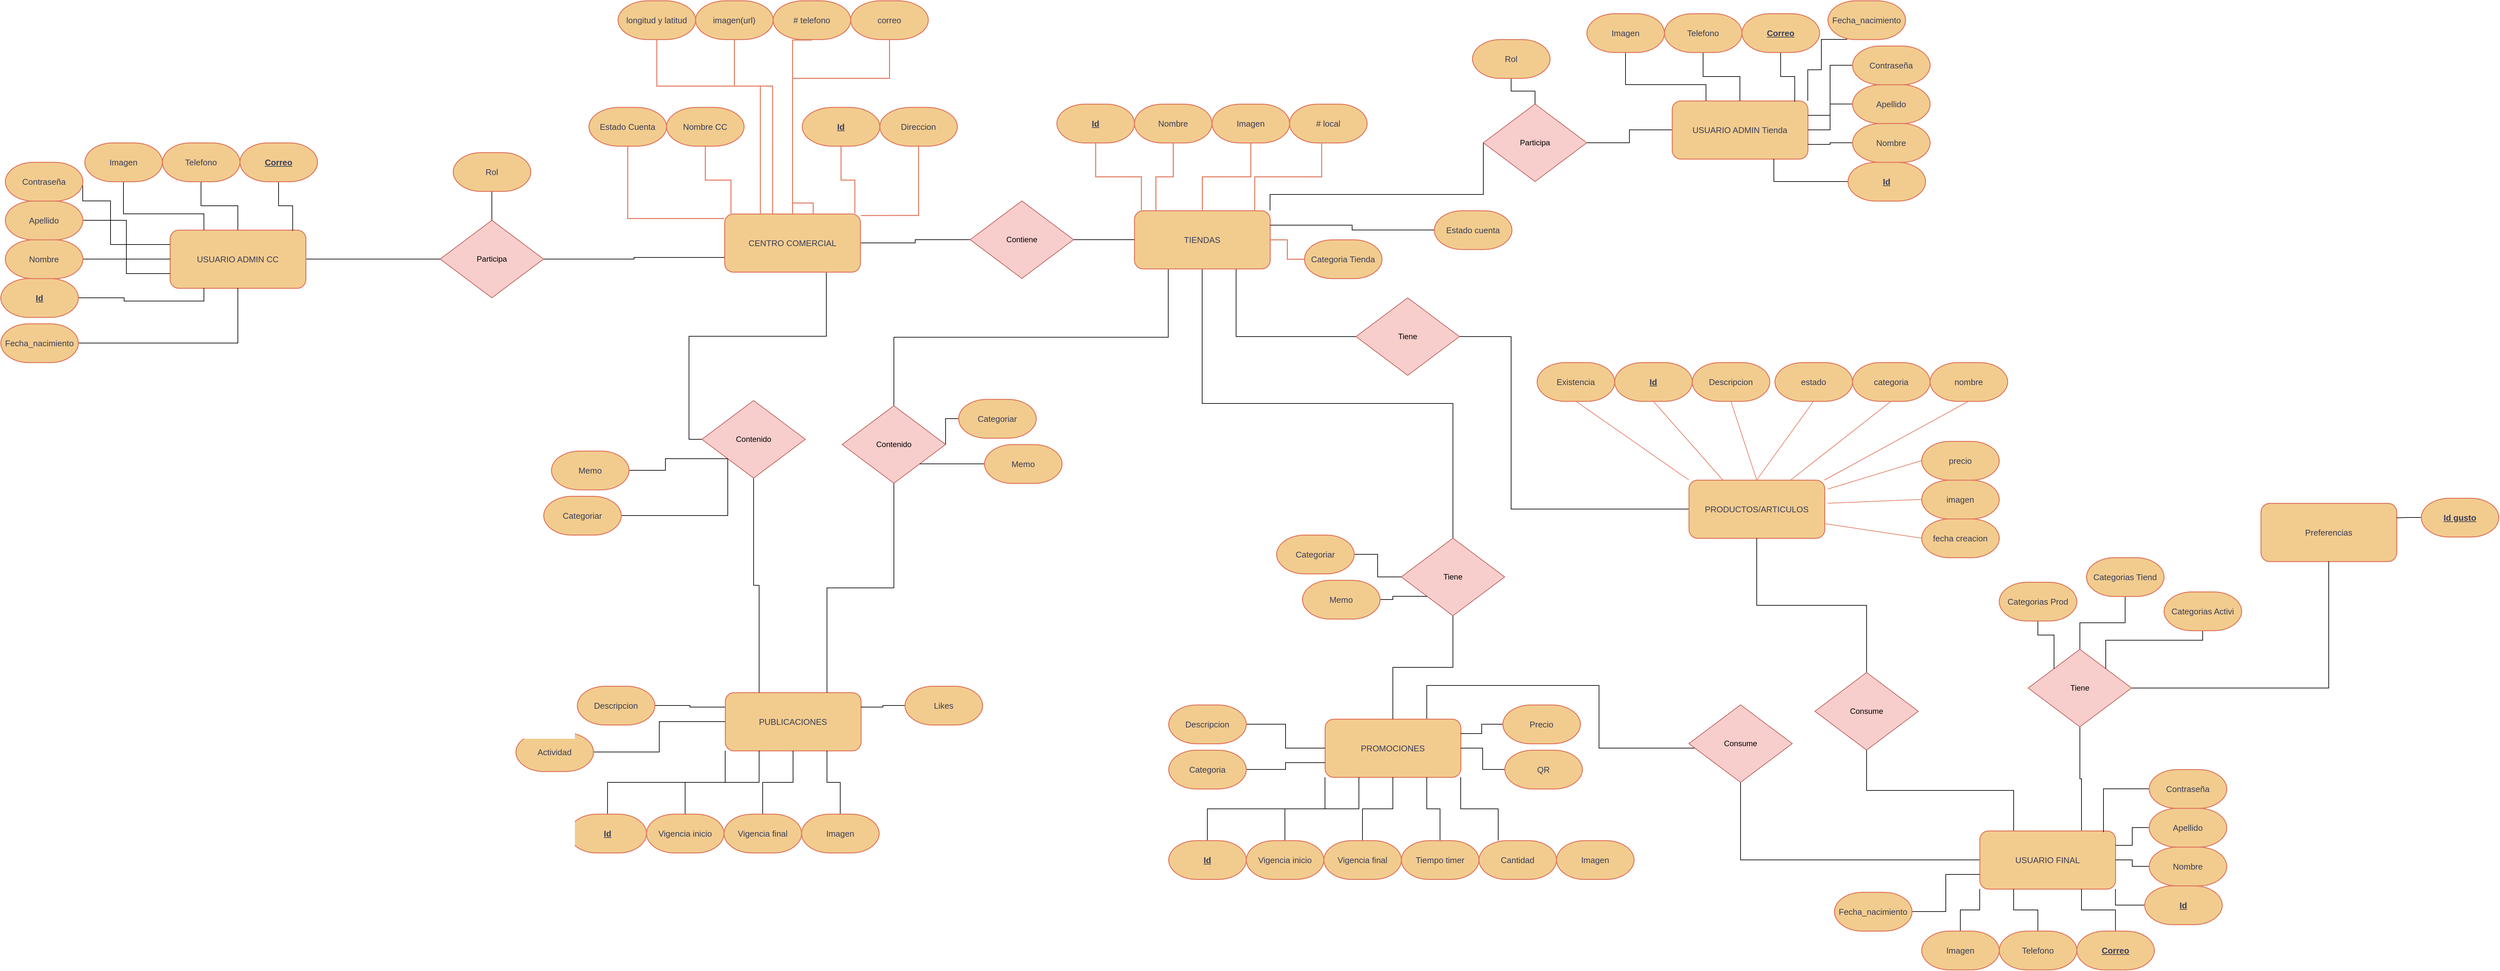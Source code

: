 <mxfile version="21.7.2" type="device">
  <diagram name="Página-1" id="ntaU-x05ywN7HmNlWzIk">
    <mxGraphModel dx="724" dy="388" grid="1" gridSize="10" guides="1" tooltips="1" connect="1" arrows="1" fold="1" page="1" pageScale="1" pageWidth="827" pageHeight="1169" math="0" shadow="0">
      <root>
        <mxCell id="0" />
        <mxCell id="1" parent="0" />
        <mxCell id="7kZYflLGiu1vBRq_scR5-114" style="edgeStyle=orthogonalEdgeStyle;rounded=0;orthogonalLoop=1;jettySize=auto;html=1;endArrow=none;endFill=0;" parent="1" source="7kZYflLGiu1vBRq_scR5-4" target="7kZYflLGiu1vBRq_scR5-113" edge="1">
          <mxGeometry relative="1" as="geometry" />
        </mxCell>
        <UserObject label="USUARIO ADMIN CC" lucidchartObjectId="M0NmfR.0CJwI" id="7kZYflLGiu1vBRq_scR5-4">
          <mxCell style="html=1;overflow=block;blockSpacing=1;whiteSpace=wrap;fontSize=13;fontColor=#393C56;spacing=9;strokeOpacity=100;strokeWidth=1.5;rounded=1;labelBackgroundColor=none;fillColor=#F2CC8F;strokeColor=#E07A5F;" parent="1" vertex="1">
            <mxGeometry x="405" y="475" width="210" height="90" as="geometry" />
          </mxCell>
        </UserObject>
        <mxCell id="7kZYflLGiu1vBRq_scR5-117" style="edgeStyle=orthogonalEdgeStyle;rounded=0;orthogonalLoop=1;jettySize=auto;html=1;endArrow=none;endFill=0;" parent="1" source="7kZYflLGiu1vBRq_scR5-6" target="7kZYflLGiu1vBRq_scR5-116" edge="1">
          <mxGeometry relative="1" as="geometry" />
        </mxCell>
        <mxCell id="7kZYflLGiu1vBRq_scR5-173" style="edgeStyle=orthogonalEdgeStyle;rounded=0;orthogonalLoop=1;jettySize=auto;html=1;exitX=0.75;exitY=1;exitDx=0;exitDy=0;entryX=0;entryY=0.5;entryDx=0;entryDy=0;endArrow=none;endFill=0;" parent="1" source="7kZYflLGiu1vBRq_scR5-6" target="7kZYflLGiu1vBRq_scR5-170" edge="1">
          <mxGeometry relative="1" as="geometry" />
        </mxCell>
        <UserObject label="CENTRO COMERCIAL" lucidchartObjectId="50NmJaIN.BOL" id="7kZYflLGiu1vBRq_scR5-6">
          <mxCell style="html=1;overflow=block;blockSpacing=1;whiteSpace=wrap;fontSize=13;fontColor=#393C56;spacing=9;strokeOpacity=100;strokeWidth=1.5;rounded=1;labelBackgroundColor=none;fillColor=#F2CC8F;strokeColor=#E07A5F;" parent="1" vertex="1">
            <mxGeometry x="1263" y="450" width="210" height="90" as="geometry" />
          </mxCell>
        </UserObject>
        <mxCell id="7kZYflLGiu1vBRq_scR5-137" style="edgeStyle=orthogonalEdgeStyle;rounded=0;orthogonalLoop=1;jettySize=auto;html=1;exitX=0.75;exitY=1;exitDx=0;exitDy=0;entryX=0;entryY=0.5;entryDx=0;entryDy=0;endArrow=none;endFill=0;" parent="1" source="7kZYflLGiu1vBRq_scR5-8" target="7kZYflLGiu1vBRq_scR5-123" edge="1">
          <mxGeometry relative="1" as="geometry" />
        </mxCell>
        <mxCell id="7kZYflLGiu1vBRq_scR5-138" style="edgeStyle=orthogonalEdgeStyle;rounded=0;orthogonalLoop=1;jettySize=auto;html=1;exitX=0.5;exitY=1;exitDx=0;exitDy=0;entryX=0.5;entryY=0;entryDx=0;entryDy=0;endArrow=none;endFill=0;" parent="1" source="7kZYflLGiu1vBRq_scR5-8" target="7kZYflLGiu1vBRq_scR5-136" edge="1">
          <mxGeometry relative="1" as="geometry" />
        </mxCell>
        <mxCell id="7kZYflLGiu1vBRq_scR5-177" style="edgeStyle=orthogonalEdgeStyle;rounded=0;orthogonalLoop=1;jettySize=auto;html=1;exitX=0.25;exitY=1;exitDx=0;exitDy=0;entryX=0.5;entryY=0;entryDx=0;entryDy=0;endArrow=none;endFill=0;" parent="1" source="7kZYflLGiu1vBRq_scR5-8" target="7kZYflLGiu1vBRq_scR5-175" edge="1">
          <mxGeometry relative="1" as="geometry" />
        </mxCell>
        <UserObject label="TIENDAS" lucidchartObjectId="w1NmIhFeexEP" id="7kZYflLGiu1vBRq_scR5-8">
          <mxCell style="html=1;overflow=block;blockSpacing=1;whiteSpace=wrap;fontSize=13;fontColor=#393C56;spacing=9;strokeOpacity=100;strokeWidth=1.5;rounded=1;labelBackgroundColor=none;fillColor=#F2CC8F;strokeColor=#E07A5F;" parent="1" vertex="1">
            <mxGeometry x="1897" y="445" width="210" height="90" as="geometry" />
          </mxCell>
        </UserObject>
        <mxCell id="7kZYflLGiu1vBRq_scR5-125" style="edgeStyle=orthogonalEdgeStyle;rounded=0;orthogonalLoop=1;jettySize=auto;html=1;exitX=0;exitY=0.5;exitDx=0;exitDy=0;entryX=1;entryY=0.5;entryDx=0;entryDy=0;endArrow=none;endFill=0;" parent="1" source="7kZYflLGiu1vBRq_scR5-10" target="7kZYflLGiu1vBRq_scR5-123" edge="1">
          <mxGeometry relative="1" as="geometry">
            <Array as="points">
              <mxPoint x="2480" y="907" />
              <mxPoint x="2480" y="640" />
            </Array>
          </mxGeometry>
        </mxCell>
        <UserObject label="PRODUCTOS/ARTICULOS" lucidchartObjectId="O1Nm0ZPylR8g" id="7kZYflLGiu1vBRq_scR5-10">
          <mxCell style="html=1;overflow=block;blockSpacing=1;whiteSpace=wrap;fontSize=13;fontColor=#393C56;spacing=9;strokeOpacity=100;strokeWidth=1.5;rounded=1;labelBackgroundColor=none;fillColor=#F2CC8F;strokeColor=#E07A5F;" parent="1" vertex="1">
            <mxGeometry x="2755" y="862" width="210" height="90" as="geometry" />
          </mxCell>
        </UserObject>
        <mxCell id="7kZYflLGiu1vBRq_scR5-207" style="edgeStyle=orthogonalEdgeStyle;rounded=0;orthogonalLoop=1;jettySize=auto;html=1;exitX=0.75;exitY=0;exitDx=0;exitDy=0;endArrow=none;endFill=0;" parent="1" source="7kZYflLGiu1vBRq_scR5-13" target="7kZYflLGiu1vBRq_scR5-203" edge="1">
          <mxGeometry relative="1" as="geometry">
            <Array as="points">
              <mxPoint x="2349" y="1180" />
              <mxPoint x="2616" y="1180" />
              <mxPoint x="2616" y="1277" />
            </Array>
          </mxGeometry>
        </mxCell>
        <UserObject label="PROMOCIONES" lucidchartObjectId="f3NmRvTZuNZb" id="7kZYflLGiu1vBRq_scR5-13">
          <mxCell style="html=1;overflow=block;blockSpacing=1;whiteSpace=wrap;fontSize=13;fontColor=#393C56;spacing=9;strokeOpacity=100;strokeWidth=1.5;rounded=1;labelBackgroundColor=none;fillColor=#F2CC8F;strokeColor=#E07A5F;" parent="1" vertex="1">
            <mxGeometry x="2192" y="1232" width="210" height="90" as="geometry" />
          </mxCell>
        </UserObject>
        <mxCell id="7kZYflLGiu1vBRq_scR5-107" style="edgeStyle=orthogonalEdgeStyle;rounded=0;orthogonalLoop=1;jettySize=auto;html=1;entryX=0.25;entryY=0;entryDx=0;entryDy=0;endArrow=none;endFill=0;" parent="1" source="7kZYflLGiu1vBRq_scR5-14" target="7kZYflLGiu1vBRq_scR5-4" edge="1">
          <mxGeometry relative="1" as="geometry">
            <Array as="points">
              <mxPoint x="333" y="450" />
              <mxPoint x="458" y="450" />
            </Array>
          </mxGeometry>
        </mxCell>
        <UserObject label="Imagen" lucidchartObjectId="ZiRmygmDh0cw" id="7kZYflLGiu1vBRq_scR5-14">
          <mxCell style="html=1;overflow=block;blockSpacing=1;whiteSpace=wrap;fontSize=13;fontColor=#393C56;spacing=3.8;strokeOpacity=100;strokeWidth=1.5;rounded=1;arcSize=73;labelBackgroundColor=none;fillColor=#F2CC8F;strokeColor=#E07A5F;" parent="1" vertex="1">
            <mxGeometry x="273" y="340" width="120" height="60" as="geometry" />
          </mxCell>
        </UserObject>
        <mxCell id="7kZYflLGiu1vBRq_scR5-105" style="edgeStyle=orthogonalEdgeStyle;rounded=0;orthogonalLoop=1;jettySize=auto;html=1;endArrow=none;endFill=0;" parent="1" source="7kZYflLGiu1vBRq_scR5-15" target="7kZYflLGiu1vBRq_scR5-4" edge="1">
          <mxGeometry relative="1" as="geometry" />
        </mxCell>
        <UserObject label="Telefono" lucidchartObjectId="njRmm_-5uQLU" id="7kZYflLGiu1vBRq_scR5-15">
          <mxCell style="html=1;overflow=block;blockSpacing=1;whiteSpace=wrap;fontSize=13;fontColor=#393C56;spacing=3.8;strokeOpacity=100;strokeWidth=1.5;rounded=1;arcSize=73;labelBackgroundColor=none;fillColor=#F2CC8F;strokeColor=#E07A5F;" parent="1" vertex="1">
            <mxGeometry x="393" y="340" width="120" height="60" as="geometry" />
          </mxCell>
        </UserObject>
        <mxCell id="7kZYflLGiu1vBRq_scR5-108" style="edgeStyle=orthogonalEdgeStyle;rounded=0;orthogonalLoop=1;jettySize=auto;html=1;exitX=1;exitY=0.5;exitDx=0;exitDy=0;entryX=0;entryY=0.25;entryDx=0;entryDy=0;endArrow=none;endFill=0;" parent="1" source="7kZYflLGiu1vBRq_scR5-17" target="7kZYflLGiu1vBRq_scR5-4" edge="1">
          <mxGeometry relative="1" as="geometry">
            <Array as="points">
              <mxPoint x="270" y="430" />
              <mxPoint x="313" y="430" />
              <mxPoint x="313" y="498" />
            </Array>
          </mxGeometry>
        </mxCell>
        <UserObject label="Contraseña" lucidchartObjectId="rjRmZaRfC-3L" id="7kZYflLGiu1vBRq_scR5-17">
          <mxCell style="html=1;overflow=block;blockSpacing=1;whiteSpace=wrap;fontSize=13;fontColor=#393C56;spacing=3.8;strokeOpacity=100;strokeWidth=1.5;rounded=1;arcSize=73;labelBackgroundColor=none;fillColor=#F2CC8F;strokeColor=#E07A5F;" parent="1" vertex="1">
            <mxGeometry x="150" y="370" width="120" height="60" as="geometry" />
          </mxCell>
        </UserObject>
        <mxCell id="7kZYflLGiu1vBRq_scR5-110" style="edgeStyle=orthogonalEdgeStyle;rounded=0;orthogonalLoop=1;jettySize=auto;html=1;entryX=0;entryY=0.75;entryDx=0;entryDy=0;endArrow=none;endFill=0;" parent="1" source="7kZYflLGiu1vBRq_scR5-18" target="7kZYflLGiu1vBRq_scR5-4" edge="1">
          <mxGeometry relative="1" as="geometry" />
        </mxCell>
        <UserObject label="Nombre" lucidchartObjectId="sjRmLzQnXEZI" id="7kZYflLGiu1vBRq_scR5-18">
          <mxCell style="html=1;overflow=block;blockSpacing=1;whiteSpace=wrap;fontSize=13;fontColor=#393C56;spacing=3.8;strokeOpacity=100;strokeWidth=1.5;rounded=1;arcSize=73;labelBackgroundColor=none;fillColor=#F2CC8F;strokeColor=#E07A5F;" parent="1" vertex="1">
            <mxGeometry x="150" y="490" width="120" height="60" as="geometry" />
          </mxCell>
        </UserObject>
        <mxCell id="7kZYflLGiu1vBRq_scR5-109" style="edgeStyle=orthogonalEdgeStyle;rounded=0;orthogonalLoop=1;jettySize=auto;html=1;entryX=0.25;entryY=1;entryDx=0;entryDy=0;endArrow=none;endFill=0;" parent="1" source="7kZYflLGiu1vBRq_scR5-19" target="7kZYflLGiu1vBRq_scR5-4" edge="1">
          <mxGeometry relative="1" as="geometry" />
        </mxCell>
        <UserObject label="Id" lucidchartObjectId="sjRmEEmUlFjG" id="7kZYflLGiu1vBRq_scR5-19">
          <mxCell style="html=1;overflow=block;blockSpacing=1;whiteSpace=wrap;fontSize=13;fontColor=#393C56;fontStyle=5;spacing=3.8;strokeOpacity=100;strokeWidth=1.5;rounded=1;arcSize=73;labelBackgroundColor=none;fillColor=#F2CC8F;strokeColor=#E07A5F;" parent="1" vertex="1">
            <mxGeometry x="143" y="550" width="120" height="60" as="geometry" />
          </mxCell>
        </UserObject>
        <mxCell id="7kZYflLGiu1vBRq_scR5-104" style="edgeStyle=orthogonalEdgeStyle;rounded=0;orthogonalLoop=1;jettySize=auto;html=1;exitX=0.5;exitY=1;exitDx=0;exitDy=0;entryX=0.904;entryY=0.014;entryDx=0;entryDy=0;entryPerimeter=0;endArrow=none;endFill=0;" parent="1" source="7kZYflLGiu1vBRq_scR5-21" target="7kZYflLGiu1vBRq_scR5-4" edge="1">
          <mxGeometry relative="1" as="geometry" />
        </mxCell>
        <UserObject label="&lt;b&gt;&lt;u&gt;Correo&lt;/u&gt;&lt;/b&gt;" lucidchartObjectId="tjRmZacdJxHJ" id="7kZYflLGiu1vBRq_scR5-21">
          <mxCell style="html=1;overflow=block;blockSpacing=1;whiteSpace=wrap;fontSize=13;fontColor=#393C56;spacing=3.8;strokeOpacity=100;strokeWidth=1.5;rounded=1;arcSize=73;labelBackgroundColor=none;fillColor=#F2CC8F;strokeColor=#E07A5F;" parent="1" vertex="1">
            <mxGeometry x="513" y="340" width="120" height="60" as="geometry" />
          </mxCell>
        </UserObject>
        <UserObject label="Estado Cuenta" lucidchartObjectId="1sRmsUlCyMDQ" id="7kZYflLGiu1vBRq_scR5-29">
          <mxCell style="html=1;overflow=block;blockSpacing=1;whiteSpace=wrap;fontSize=13;fontColor=#393C56;spacing=3.8;strokeOpacity=100;strokeWidth=1.5;arcSize=79;rounded=1;labelBackgroundColor=none;fillColor=#F2CC8F;strokeColor=#E07A5F;" parent="1" vertex="1">
            <mxGeometry x="1053" y="285" width="120" height="60" as="geometry" />
          </mxCell>
        </UserObject>
        <UserObject label="Nombre CC" lucidchartObjectId="1sRmLuMz4Amx" id="7kZYflLGiu1vBRq_scR5-30">
          <mxCell style="html=1;overflow=block;blockSpacing=1;whiteSpace=wrap;fontSize=13;fontColor=#393C56;spacing=3.8;strokeOpacity=100;strokeWidth=1.5;arcSize=79;rounded=1;labelBackgroundColor=none;fillColor=#F2CC8F;strokeColor=#E07A5F;" parent="1" vertex="1">
            <mxGeometry x="1173" y="285" width="120" height="60" as="geometry" />
          </mxCell>
        </UserObject>
        <UserObject label="Direccion" lucidchartObjectId="1sRmRQsiv0A0" id="7kZYflLGiu1vBRq_scR5-31">
          <mxCell style="html=1;overflow=block;blockSpacing=1;whiteSpace=wrap;fontSize=13;fontColor=#393C56;spacing=3.8;strokeOpacity=100;strokeWidth=1.5;arcSize=79;rounded=1;labelBackgroundColor=none;fillColor=#F2CC8F;strokeColor=#E07A5F;" parent="1" vertex="1">
            <mxGeometry x="1503" y="285" width="120" height="60" as="geometry" />
          </mxCell>
        </UserObject>
        <UserObject label="Id" lucidchartObjectId="1sRmekJ7AX4H" id="7kZYflLGiu1vBRq_scR5-32">
          <mxCell style="html=1;overflow=block;blockSpacing=1;whiteSpace=wrap;fontSize=13;fontColor=#393C56;fontStyle=5;spacing=3.8;strokeOpacity=100;strokeWidth=1.5;arcSize=79;rounded=1;labelBackgroundColor=none;fillColor=#F2CC8F;strokeColor=#E07A5F;" parent="1" vertex="1">
            <mxGeometry x="1383" y="285" width="120" height="60" as="geometry" />
          </mxCell>
        </UserObject>
        <UserObject label="longitud y latitud" lucidchartObjectId="YtRmYNkM_q_I" id="7kZYflLGiu1vBRq_scR5-33">
          <mxCell style="html=1;overflow=block;blockSpacing=1;whiteSpace=wrap;fontSize=13;fontColor=#393C56;spacing=3.8;strokeOpacity=100;strokeWidth=1.5;arcSize=79;rounded=1;labelBackgroundColor=none;fillColor=#F2CC8F;strokeColor=#E07A5F;" parent="1" vertex="1">
            <mxGeometry x="1098" y="120" width="120" height="60" as="geometry" />
          </mxCell>
        </UserObject>
        <UserObject label="imagen(url)" lucidchartObjectId="YtRmgZ2apoMe" id="7kZYflLGiu1vBRq_scR5-34">
          <mxCell style="html=1;overflow=block;blockSpacing=1;whiteSpace=wrap;fontSize=13;fontColor=#393C56;spacing=3.8;strokeOpacity=100;strokeWidth=1.5;arcSize=79;rounded=1;labelBackgroundColor=none;fillColor=#F2CC8F;strokeColor=#E07A5F;" parent="1" vertex="1">
            <mxGeometry x="1218" y="120" width="120" height="60" as="geometry" />
          </mxCell>
        </UserObject>
        <UserObject label="correo" lucidchartObjectId="YtRmugOnUNof" id="7kZYflLGiu1vBRq_scR5-35">
          <mxCell style="html=1;overflow=block;blockSpacing=1;whiteSpace=wrap;fontSize=13;fontColor=#393C56;spacing=3.8;strokeOpacity=100;strokeWidth=1.5;arcSize=79;rounded=1;labelBackgroundColor=none;fillColor=#F2CC8F;strokeColor=#E07A5F;" parent="1" vertex="1">
            <mxGeometry x="1458" y="120" width="120" height="60" as="geometry" />
          </mxCell>
        </UserObject>
        <UserObject label="# telefono" lucidchartObjectId="YtRmXLlc44EZ" id="7kZYflLGiu1vBRq_scR5-36">
          <mxCell style="html=1;overflow=block;blockSpacing=1;whiteSpace=wrap;fontSize=13;fontColor=#393C56;spacing=3.8;strokeOpacity=100;strokeWidth=1.5;arcSize=79;rounded=1;labelBackgroundColor=none;fillColor=#F2CC8F;strokeColor=#E07A5F;" parent="1" vertex="1">
            <mxGeometry x="1338" y="120" width="120" height="60" as="geometry" />
          </mxCell>
        </UserObject>
        <UserObject label="" lucidchartObjectId="MuRm-WQiy9Y5" id="7kZYflLGiu1vBRq_scR5-37">
          <mxCell style="html=1;jettySize=18;whiteSpace=wrap;fontSize=13;strokeWidth=1.5;rounded=1;arcSize=0;edgeStyle=orthogonalEdgeStyle;startArrow=none;endArrow=none;exitX=0.5;exitY=1.013;exitPerimeter=0;entryX=-0.004;entryY=0.078;entryPerimeter=0;labelBackgroundColor=none;strokeColor=#E07A5F;fontColor=default;" parent="1" source="7kZYflLGiu1vBRq_scR5-29" target="7kZYflLGiu1vBRq_scR5-6" edge="1">
            <mxGeometry width="100" height="100" relative="1" as="geometry">
              <Array as="points" />
            </mxGeometry>
          </mxCell>
        </UserObject>
        <UserObject label="" lucidchartObjectId="PuRm4tyDzdLB" id="7kZYflLGiu1vBRq_scR5-38">
          <mxCell style="html=1;jettySize=18;whiteSpace=wrap;fontSize=13;strokeWidth=1.5;rounded=1;arcSize=0;edgeStyle=orthogonalEdgeStyle;startArrow=none;endArrow=none;exitX=0.5;exitY=1.013;exitPerimeter=0;entryX=1.004;entryY=0.026;entryPerimeter=0;labelBackgroundColor=none;strokeColor=#E07A5F;fontColor=default;" parent="1" source="7kZYflLGiu1vBRq_scR5-31" target="7kZYflLGiu1vBRq_scR5-6" edge="1">
            <mxGeometry width="100" height="100" relative="1" as="geometry">
              <Array as="points" />
            </mxGeometry>
          </mxCell>
        </UserObject>
        <UserObject label="" lucidchartObjectId="SuRmwQ4q-v5X" id="7kZYflLGiu1vBRq_scR5-39">
          <mxCell style="html=1;jettySize=18;whiteSpace=wrap;fontSize=13;strokeWidth=1.5;rounded=1;arcSize=0;edgeStyle=orthogonalEdgeStyle;startArrow=none;endArrow=none;exitX=0.5;exitY=1.013;exitPerimeter=0;entryX=0.046;entryY=-0.008;entryPerimeter=0;labelBackgroundColor=none;strokeColor=#E07A5F;fontColor=default;" parent="1" source="7kZYflLGiu1vBRq_scR5-30" target="7kZYflLGiu1vBRq_scR5-6" edge="1">
            <mxGeometry width="100" height="100" relative="1" as="geometry">
              <Array as="points" />
            </mxGeometry>
          </mxCell>
        </UserObject>
        <UserObject label="" lucidchartObjectId="VuRm6VWlSLGH" id="7kZYflLGiu1vBRq_scR5-40">
          <mxCell style="html=1;jettySize=18;whiteSpace=wrap;fontSize=13;strokeWidth=1.5;rounded=1;arcSize=0;edgeStyle=orthogonalEdgeStyle;startArrow=none;endArrow=none;exitX=0.5;exitY=1.013;exitPerimeter=0;entryX=0.959;entryY=-0.008;entryPerimeter=0;labelBackgroundColor=none;strokeColor=#E07A5F;fontColor=default;" parent="1" source="7kZYflLGiu1vBRq_scR5-32" target="7kZYflLGiu1vBRq_scR5-6" edge="1">
            <mxGeometry width="100" height="100" relative="1" as="geometry">
              <Array as="points" />
            </mxGeometry>
          </mxCell>
        </UserObject>
        <UserObject label="" lucidchartObjectId="2uRmhGQWKLcj" id="7kZYflLGiu1vBRq_scR5-41">
          <mxCell style="html=1;jettySize=18;whiteSpace=wrap;fontSize=13;strokeWidth=1.5;rounded=1;arcSize=0;edgeStyle=orthogonalEdgeStyle;startArrow=none;endArrow=none;exitX=0.5;exitY=1.013;exitPerimeter=0;entryX=0.263;entryY=-0.008;entryPerimeter=0;labelBackgroundColor=none;strokeColor=#E07A5F;fontColor=default;" parent="1" source="7kZYflLGiu1vBRq_scR5-33" target="7kZYflLGiu1vBRq_scR5-6" edge="1">
            <mxGeometry width="100" height="100" relative="1" as="geometry">
              <Array as="points">
                <mxPoint x="1158" y="252" />
                <mxPoint x="1318" y="252" />
              </Array>
            </mxGeometry>
          </mxCell>
        </UserObject>
        <UserObject label="" lucidchartObjectId="8uRmXJCXcUD5" id="7kZYflLGiu1vBRq_scR5-42">
          <mxCell style="html=1;jettySize=18;whiteSpace=wrap;fontSize=13;strokeWidth=1.5;rounded=1;arcSize=0;edgeStyle=orthogonalEdgeStyle;startArrow=none;endArrow=none;exitX=0.5;exitY=1.013;exitPerimeter=0;entryX=0.353;entryY=-0.008;entryPerimeter=0;labelBackgroundColor=none;strokeColor=#E07A5F;fontColor=default;" parent="1" source="7kZYflLGiu1vBRq_scR5-34" target="7kZYflLGiu1vBRq_scR5-6" edge="1">
            <mxGeometry width="100" height="100" relative="1" as="geometry">
              <Array as="points">
                <mxPoint x="1278" y="252" />
                <mxPoint x="1337" y="252" />
              </Array>
            </mxGeometry>
          </mxCell>
        </UserObject>
        <UserObject label="" lucidchartObjectId="-uRmCDpjyaD6" id="7kZYflLGiu1vBRq_scR5-43">
          <mxCell style="html=1;jettySize=18;whiteSpace=wrap;fontSize=13;strokeWidth=1.5;rounded=1;arcSize=0;edgeStyle=orthogonalEdgeStyle;startArrow=none;endArrow=none;exitX=0.5;exitY=1.013;exitPerimeter=0;entryX=0.5;entryY=-0.008;entryPerimeter=0;labelBackgroundColor=none;strokeColor=#E07A5F;fontColor=default;" parent="1" source="7kZYflLGiu1vBRq_scR5-36" target="7kZYflLGiu1vBRq_scR5-6" edge="1">
            <mxGeometry width="100" height="100" relative="1" as="geometry">
              <Array as="points">
                <mxPoint x="1368" y="181" />
              </Array>
            </mxGeometry>
          </mxCell>
        </UserObject>
        <UserObject label="" lucidchartObjectId=".uRmzeGu73lc" id="7kZYflLGiu1vBRq_scR5-44">
          <mxCell style="html=1;jettySize=18;whiteSpace=wrap;fontSize=13;strokeWidth=1.5;rounded=1;arcSize=0;edgeStyle=orthogonalEdgeStyle;startArrow=none;endArrow=none;exitX=0.5;exitY=1.013;exitPerimeter=0;entryX=0.652;entryY=-0.008;entryPerimeter=0;labelBackgroundColor=none;strokeColor=#E07A5F;fontColor=default;" parent="1" source="7kZYflLGiu1vBRq_scR5-35" target="7kZYflLGiu1vBRq_scR5-6" edge="1">
            <mxGeometry width="100" height="100" relative="1" as="geometry">
              <Array as="points">
                <mxPoint x="1518" y="240" />
                <mxPoint x="1368" y="240" />
                <mxPoint x="1368" y="433" />
                <mxPoint x="1400" y="433" />
              </Array>
            </mxGeometry>
          </mxCell>
        </UserObject>
        <UserObject label="Id" lucidchartObjectId="gwRmP022EyiT" id="7kZYflLGiu1vBRq_scR5-45">
          <mxCell style="html=1;overflow=block;blockSpacing=1;whiteSpace=wrap;fontSize=13;fontColor=#393C56;fontStyle=5;spacing=3.8;strokeOpacity=100;strokeWidth=1.5;rounded=1;arcSize=73;labelBackgroundColor=none;fillColor=#F2CC8F;strokeColor=#E07A5F;" parent="1" vertex="1">
            <mxGeometry x="1777" y="280" width="120" height="60" as="geometry" />
          </mxCell>
        </UserObject>
        <UserObject label="Nombre" lucidchartObjectId="gwRm5Lo2Ekdb" id="7kZYflLGiu1vBRq_scR5-46">
          <mxCell style="html=1;overflow=block;blockSpacing=1;whiteSpace=wrap;fontSize=13;fontColor=#393C56;spacing=3.8;strokeOpacity=100;strokeWidth=1.5;rounded=1;arcSize=73;labelBackgroundColor=none;fillColor=#F2CC8F;strokeColor=#E07A5F;" parent="1" vertex="1">
            <mxGeometry x="1897" y="280" width="120" height="60" as="geometry" />
          </mxCell>
        </UserObject>
        <UserObject label="# local" lucidchartObjectId="gwRmv_3BVJWS" id="7kZYflLGiu1vBRq_scR5-47">
          <mxCell style="html=1;overflow=block;blockSpacing=1;whiteSpace=wrap;fontSize=13;fontColor=#393C56;spacing=3.8;strokeOpacity=100;strokeWidth=1.5;rounded=1;arcSize=73;labelBackgroundColor=none;fillColor=#F2CC8F;strokeColor=#E07A5F;" parent="1" vertex="1">
            <mxGeometry x="2137" y="280" width="120" height="60" as="geometry" />
          </mxCell>
        </UserObject>
        <UserObject label="Imagen" lucidchartObjectId="gwRmOf30d8Zc" id="7kZYflLGiu1vBRq_scR5-48">
          <mxCell style="html=1;overflow=block;blockSpacing=1;whiteSpace=wrap;fontSize=13;fontColor=#393C56;spacing=3.8;strokeOpacity=100;strokeWidth=1.5;rounded=1;arcSize=73;labelBackgroundColor=none;fillColor=#F2CC8F;strokeColor=#E07A5F;" parent="1" vertex="1">
            <mxGeometry x="2017" y="280" width="120" height="60" as="geometry" />
          </mxCell>
        </UserObject>
        <mxCell id="D8XHNu2apg_CcIPbkV9C-21" style="edgeStyle=orthogonalEdgeStyle;rounded=0;orthogonalLoop=1;jettySize=auto;html=1;exitX=0;exitY=0.5;exitDx=0;exitDy=0;entryX=1;entryY=0.25;entryDx=0;entryDy=0;endArrow=none;endFill=0;" edge="1" parent="1" source="7kZYflLGiu1vBRq_scR5-49" target="7kZYflLGiu1vBRq_scR5-8">
          <mxGeometry relative="1" as="geometry" />
        </mxCell>
        <UserObject label="Estado cuenta" lucidchartObjectId="hxRmvEwDt.Kl" id="7kZYflLGiu1vBRq_scR5-49">
          <mxCell style="html=1;overflow=block;blockSpacing=1;whiteSpace=wrap;fontSize=13;fontColor=#393C56;spacing=3.8;strokeOpacity=100;strokeWidth=1.5;rounded=1;arcSize=73;labelBackgroundColor=none;fillColor=#F2CC8F;strokeColor=#E07A5F;" parent="1" vertex="1">
            <mxGeometry x="2361" y="445" width="120" height="60" as="geometry" />
          </mxCell>
        </UserObject>
        <UserObject label="Categoria Tienda" lucidchartObjectId="kxRmhYrkOlI6" id="7kZYflLGiu1vBRq_scR5-50">
          <mxCell style="html=1;overflow=block;blockSpacing=1;whiteSpace=wrap;fontSize=13;fontColor=#393C56;spacing=3.8;strokeOpacity=100;strokeWidth=1.5;rounded=1;arcSize=73;labelBackgroundColor=none;fillColor=#F2CC8F;strokeColor=#E07A5F;" parent="1" vertex="1">
            <mxGeometry x="2160" y="490" width="120" height="60" as="geometry" />
          </mxCell>
        </UserObject>
        <UserObject label="" lucidchartObjectId="ExRmF.XyVD4P" id="7kZYflLGiu1vBRq_scR5-51">
          <mxCell style="html=1;jettySize=18;whiteSpace=wrap;fontSize=13;strokeWidth=1.5;rounded=1;arcSize=0;edgeStyle=orthogonalEdgeStyle;startArrow=none;endArrow=none;exitX=0.5;exitY=1.013;exitPerimeter=0;entryX=0.051;entryY=-0.008;entryPerimeter=0;labelBackgroundColor=none;strokeColor=#E07A5F;fontColor=default;" parent="1" source="7kZYflLGiu1vBRq_scR5-45" target="7kZYflLGiu1vBRq_scR5-8" edge="1">
            <mxGeometry width="100" height="100" relative="1" as="geometry">
              <Array as="points" />
            </mxGeometry>
          </mxCell>
        </UserObject>
        <UserObject label="" lucidchartObjectId="GxRm0Ko2BDEh" id="7kZYflLGiu1vBRq_scR5-52">
          <mxCell style="html=1;jettySize=18;whiteSpace=wrap;fontSize=13;strokeWidth=1.5;rounded=1;arcSize=0;edgeStyle=orthogonalEdgeStyle;startArrow=none;endArrow=none;exitX=0.5;exitY=1.013;exitPerimeter=0;entryX=0.158;entryY=-0.008;entryPerimeter=0;labelBackgroundColor=none;strokeColor=#E07A5F;fontColor=default;" parent="1" source="7kZYflLGiu1vBRq_scR5-46" target="7kZYflLGiu1vBRq_scR5-8" edge="1">
            <mxGeometry width="100" height="100" relative="1" as="geometry">
              <Array as="points" />
            </mxGeometry>
          </mxCell>
        </UserObject>
        <UserObject label="" lucidchartObjectId="IxRmr3lUBJ3D" id="7kZYflLGiu1vBRq_scR5-53">
          <mxCell style="html=1;jettySize=18;whiteSpace=wrap;fontSize=13;strokeWidth=1.5;rounded=1;arcSize=0;edgeStyle=orthogonalEdgeStyle;startArrow=none;endArrow=none;exitX=0.5;exitY=1.013;exitPerimeter=0;entryX=0.5;entryY=-0.008;entryPerimeter=0;labelBackgroundColor=none;strokeColor=#E07A5F;fontColor=default;" parent="1" source="7kZYflLGiu1vBRq_scR5-48" target="7kZYflLGiu1vBRq_scR5-8" edge="1">
            <mxGeometry width="100" height="100" relative="1" as="geometry">
              <Array as="points" />
            </mxGeometry>
          </mxCell>
        </UserObject>
        <UserObject label="" lucidchartObjectId="KxRmqEfJPIO8" id="7kZYflLGiu1vBRq_scR5-54">
          <mxCell style="html=1;jettySize=18;whiteSpace=wrap;fontSize=13;strokeWidth=1.5;rounded=1;arcSize=0;edgeStyle=orthogonalEdgeStyle;startArrow=none;endArrow=none;exitX=0.413;exitY=1.013;exitPerimeter=0;entryX=0.886;entryY=-0.008;entryPerimeter=0;labelBackgroundColor=none;strokeColor=#E07A5F;fontColor=default;" parent="1" source="7kZYflLGiu1vBRq_scR5-47" target="7kZYflLGiu1vBRq_scR5-8" edge="1">
            <mxGeometry width="100" height="100" relative="1" as="geometry">
              <Array as="points" />
            </mxGeometry>
          </mxCell>
        </UserObject>
        <UserObject label="" lucidchartObjectId="TxRm~xc3fuyt" id="7kZYflLGiu1vBRq_scR5-56">
          <mxCell style="html=1;jettySize=18;whiteSpace=wrap;fontSize=13;strokeWidth=1.5;rounded=1;arcSize=0;edgeStyle=orthogonalEdgeStyle;startArrow=none;endArrow=none;exitX=-0.006;exitY=0.5;exitPerimeter=0;entryX=1.004;entryY=0.5;entryPerimeter=0;labelBackgroundColor=none;strokeColor=#E07A5F;fontColor=default;" parent="1" source="7kZYflLGiu1vBRq_scR5-50" target="7kZYflLGiu1vBRq_scR5-8" edge="1">
            <mxGeometry width="100" height="100" relative="1" as="geometry">
              <Array as="points" />
            </mxGeometry>
          </mxCell>
        </UserObject>
        <mxCell id="7kZYflLGiu1vBRq_scR5-60" style="edgeStyle=none;html=1;exitX=0.5;exitY=1;exitDx=0;exitDy=0;entryX=0.25;entryY=0;entryDx=0;entryDy=0;endArrow=none;endFill=0;rounded=1;labelBackgroundColor=none;strokeColor=#E07A5F;fontColor=default;" parent="1" source="7kZYflLGiu1vBRq_scR5-61" target="7kZYflLGiu1vBRq_scR5-10" edge="1">
          <mxGeometry relative="1" as="geometry" />
        </mxCell>
        <UserObject label="Id" lucidchartObjectId="NERmm8FYlDaB" id="7kZYflLGiu1vBRq_scR5-61">
          <mxCell style="html=1;overflow=block;blockSpacing=1;whiteSpace=wrap;fontSize=13;fontColor=#393C56;fontStyle=5;spacing=3.8;strokeOpacity=100;strokeWidth=1.5;rounded=1;arcSize=73;labelBackgroundColor=none;fillColor=#F2CC8F;strokeColor=#E07A5F;" parent="1" vertex="1">
            <mxGeometry x="2640" y="680" width="120" height="60" as="geometry" />
          </mxCell>
        </UserObject>
        <mxCell id="7kZYflLGiu1vBRq_scR5-62" style="edgeStyle=none;html=1;exitX=0.5;exitY=1;exitDx=0;exitDy=0;entryX=0.5;entryY=0;entryDx=0;entryDy=0;endArrow=none;endFill=0;rounded=1;labelBackgroundColor=none;strokeColor=#E07A5F;fontColor=default;" parent="1" source="7kZYflLGiu1vBRq_scR5-63" target="7kZYflLGiu1vBRq_scR5-10" edge="1">
          <mxGeometry relative="1" as="geometry" />
        </mxCell>
        <UserObject label="Descripcion" lucidchartObjectId="NERmmX75QwC7" id="7kZYflLGiu1vBRq_scR5-63">
          <mxCell style="html=1;overflow=block;blockSpacing=1;whiteSpace=wrap;fontSize=13;fontColor=#393C56;spacing=3.8;strokeOpacity=100;strokeWidth=1.5;rounded=1;arcSize=73;labelBackgroundColor=none;fillColor=#F2CC8F;strokeColor=#E07A5F;" parent="1" vertex="1">
            <mxGeometry x="2760" y="680" width="120" height="60" as="geometry" />
          </mxCell>
        </UserObject>
        <mxCell id="7kZYflLGiu1vBRq_scR5-64" style="edgeStyle=none;html=1;exitX=0.5;exitY=1;exitDx=0;exitDy=0;entryX=1;entryY=0;entryDx=0;entryDy=0;endArrow=none;endFill=0;rounded=1;labelBackgroundColor=none;strokeColor=#E07A5F;fontColor=default;" parent="1" source="7kZYflLGiu1vBRq_scR5-65" target="7kZYflLGiu1vBRq_scR5-10" edge="1">
          <mxGeometry relative="1" as="geometry" />
        </mxCell>
        <UserObject label="nombre" lucidchartObjectId="NERmTLcya7m7" id="7kZYflLGiu1vBRq_scR5-65">
          <mxCell style="html=1;overflow=block;blockSpacing=1;whiteSpace=wrap;fontSize=13;fontColor=#393C56;spacing=3.8;strokeOpacity=100;strokeWidth=1.5;rounded=1;arcSize=73;labelBackgroundColor=none;fillColor=#F2CC8F;strokeColor=#E07A5F;" parent="1" vertex="1">
            <mxGeometry x="3128" y="680" width="120" height="60" as="geometry" />
          </mxCell>
        </UserObject>
        <mxCell id="7kZYflLGiu1vBRq_scR5-66" style="edgeStyle=none;html=1;exitX=0.5;exitY=1;exitDx=0;exitDy=0;entryX=0.75;entryY=0;entryDx=0;entryDy=0;endArrow=none;endFill=0;rounded=1;labelBackgroundColor=none;strokeColor=#E07A5F;fontColor=default;" parent="1" source="7kZYflLGiu1vBRq_scR5-67" target="7kZYflLGiu1vBRq_scR5-10" edge="1">
          <mxGeometry relative="1" as="geometry" />
        </mxCell>
        <UserObject label="categoria" lucidchartObjectId="NERmVw9EEOjA" id="7kZYflLGiu1vBRq_scR5-67">
          <mxCell style="html=1;overflow=block;blockSpacing=1;whiteSpace=wrap;fontSize=13;fontColor=#393C56;spacing=3.8;strokeOpacity=100;strokeWidth=1.5;rounded=1;arcSize=73;labelBackgroundColor=none;fillColor=#F2CC8F;strokeColor=#E07A5F;" parent="1" vertex="1">
            <mxGeometry x="3008" y="680" width="120" height="60" as="geometry" />
          </mxCell>
        </UserObject>
        <mxCell id="7kZYflLGiu1vBRq_scR5-68" style="edgeStyle=none;html=1;exitX=0;exitY=0.5;exitDx=0;exitDy=0;endArrow=none;endFill=0;rounded=1;labelBackgroundColor=none;strokeColor=#E07A5F;fontColor=default;" parent="1" source="7kZYflLGiu1vBRq_scR5-69" edge="1">
          <mxGeometry relative="1" as="geometry">
            <mxPoint x="2970" y="876" as="targetPoint" />
          </mxGeometry>
        </mxCell>
        <UserObject label="precio" lucidchartObjectId="eGRmSYW6klo0" id="7kZYflLGiu1vBRq_scR5-69">
          <mxCell style="html=1;overflow=block;blockSpacing=1;whiteSpace=wrap;fontSize=13;fontColor=#393C56;spacing=3.8;strokeOpacity=100;strokeWidth=1.5;rounded=1;arcSize=73;labelBackgroundColor=none;fillColor=#F2CC8F;strokeColor=#E07A5F;" parent="1" vertex="1">
            <mxGeometry x="3115" y="802" width="120" height="60" as="geometry" />
          </mxCell>
        </UserObject>
        <mxCell id="7kZYflLGiu1vBRq_scR5-70" style="edgeStyle=none;html=1;exitX=0;exitY=0.5;exitDx=0;exitDy=0;endArrow=none;endFill=0;rounded=1;labelBackgroundColor=none;strokeColor=#E07A5F;fontColor=default;" parent="1" source="7kZYflLGiu1vBRq_scR5-71" edge="1">
          <mxGeometry relative="1" as="geometry">
            <mxPoint x="2970" y="898" as="targetPoint" />
          </mxGeometry>
        </mxCell>
        <UserObject label="imagen" lucidchartObjectId="eGRmHeOwNrTV" id="7kZYflLGiu1vBRq_scR5-71">
          <mxCell style="html=1;overflow=block;blockSpacing=1;whiteSpace=wrap;fontSize=13;fontColor=#393C56;spacing=3.8;strokeOpacity=100;strokeWidth=1.5;rounded=1;arcSize=73;labelBackgroundColor=none;fillColor=#F2CC8F;strokeColor=#E07A5F;" parent="1" vertex="1">
            <mxGeometry x="3115" y="862" width="120" height="60" as="geometry" />
          </mxCell>
        </UserObject>
        <mxCell id="7kZYflLGiu1vBRq_scR5-72" style="edgeStyle=none;html=1;exitX=0.5;exitY=1;exitDx=0;exitDy=0;entryX=0.5;entryY=0;entryDx=0;entryDy=0;endArrow=none;endFill=0;rounded=1;labelBackgroundColor=none;strokeColor=#E07A5F;fontColor=default;" parent="1" source="7kZYflLGiu1vBRq_scR5-73" target="7kZYflLGiu1vBRq_scR5-10" edge="1">
          <mxGeometry relative="1" as="geometry" />
        </mxCell>
        <UserObject label="estado" lucidchartObjectId="eGRmQcFOGWlw" id="7kZYflLGiu1vBRq_scR5-73">
          <mxCell style="html=1;overflow=block;blockSpacing=1;whiteSpace=wrap;fontSize=13;fontColor=#393C56;spacing=3.8;strokeOpacity=100;strokeWidth=1.5;rounded=1;arcSize=73;labelBackgroundColor=none;fillColor=#F2CC8F;strokeColor=#E07A5F;" parent="1" vertex="1">
            <mxGeometry x="2888" y="680" width="120" height="60" as="geometry" />
          </mxCell>
        </UserObject>
        <mxCell id="7kZYflLGiu1vBRq_scR5-74" style="edgeStyle=none;html=1;exitX=0;exitY=0.5;exitDx=0;exitDy=0;entryX=1;entryY=0.75;entryDx=0;entryDy=0;endArrow=none;endFill=0;rounded=1;labelBackgroundColor=none;strokeColor=#E07A5F;fontColor=default;" parent="1" source="7kZYflLGiu1vBRq_scR5-75" target="7kZYflLGiu1vBRq_scR5-10" edge="1">
          <mxGeometry relative="1" as="geometry" />
        </mxCell>
        <UserObject label="fecha creacion" lucidchartObjectId="eGRmMYF8Zzk2" id="7kZYflLGiu1vBRq_scR5-75">
          <mxCell style="html=1;overflow=block;blockSpacing=1;whiteSpace=wrap;fontSize=13;fontColor=#393C56;spacing=3.8;strokeOpacity=100;strokeWidth=1.5;rounded=1;arcSize=73;labelBackgroundColor=none;fillColor=#F2CC8F;strokeColor=#E07A5F;" parent="1" vertex="1">
            <mxGeometry x="3115" y="922" width="120" height="60" as="geometry" />
          </mxCell>
        </UserObject>
        <mxCell id="7kZYflLGiu1vBRq_scR5-76" style="edgeStyle=none;html=1;exitX=0.5;exitY=1;exitDx=0;exitDy=0;entryX=0;entryY=0;entryDx=0;entryDy=0;endArrow=none;endFill=0;rounded=1;labelBackgroundColor=none;strokeColor=#E07A5F;fontColor=default;" parent="1" source="7kZYflLGiu1vBRq_scR5-77" target="7kZYflLGiu1vBRq_scR5-10" edge="1">
          <mxGeometry relative="1" as="geometry" />
        </mxCell>
        <UserObject label="Existencia" lucidchartObjectId="eGRmSYW6klo0" id="7kZYflLGiu1vBRq_scR5-77">
          <mxCell style="html=1;overflow=block;blockSpacing=1;whiteSpace=wrap;fontSize=13;fontColor=#393C56;spacing=3.8;strokeOpacity=100;strokeWidth=1.5;rounded=1;arcSize=73;labelBackgroundColor=none;fillColor=#F2CC8F;strokeColor=#E07A5F;" parent="1" vertex="1">
            <mxGeometry x="2520" y="680" width="120" height="60" as="geometry" />
          </mxCell>
        </UserObject>
        <mxCell id="7kZYflLGiu1vBRq_scR5-126" style="edgeStyle=orthogonalEdgeStyle;rounded=0;orthogonalLoop=1;jettySize=auto;html=1;exitX=0.5;exitY=0;exitDx=0;exitDy=0;entryX=0;entryY=1;entryDx=0;entryDy=0;endArrow=none;endFill=0;" parent="1" source="7kZYflLGiu1vBRq_scR5-79" target="7kZYflLGiu1vBRq_scR5-13" edge="1">
          <mxGeometry relative="1" as="geometry" />
        </mxCell>
        <UserObject label="Id" lucidchartObjectId="gwRmP022EyiT" id="7kZYflLGiu1vBRq_scR5-79">
          <mxCell style="html=1;overflow=block;blockSpacing=1;whiteSpace=wrap;fontSize=13;fontColor=#393C56;fontStyle=5;spacing=3.8;strokeOpacity=100;strokeWidth=1.5;rounded=1;arcSize=73;labelBackgroundColor=none;fillColor=#F2CC8F;strokeColor=#E07A5F;" parent="1" vertex="1">
            <mxGeometry x="1950" y="1420" width="120" height="60" as="geometry" />
          </mxCell>
        </UserObject>
        <mxCell id="7kZYflLGiu1vBRq_scR5-127" style="edgeStyle=orthogonalEdgeStyle;rounded=0;orthogonalLoop=1;jettySize=auto;html=1;exitX=0.5;exitY=0;exitDx=0;exitDy=0;entryX=0.25;entryY=1;entryDx=0;entryDy=0;endArrow=none;endFill=0;" parent="1" source="7kZYflLGiu1vBRq_scR5-81" target="7kZYflLGiu1vBRq_scR5-13" edge="1">
          <mxGeometry relative="1" as="geometry" />
        </mxCell>
        <UserObject label="Vigencia inicio" lucidchartObjectId="gwRm5Lo2Ekdb" id="7kZYflLGiu1vBRq_scR5-81">
          <mxCell style="html=1;overflow=block;blockSpacing=1;whiteSpace=wrap;fontSize=13;fontColor=#393C56;spacing=3.8;strokeOpacity=100;strokeWidth=1.5;rounded=1;arcSize=73;labelBackgroundColor=none;fillColor=#F2CC8F;strokeColor=#E07A5F;" parent="1" vertex="1">
            <mxGeometry x="2070" y="1420" width="120" height="60" as="geometry" />
          </mxCell>
        </UserObject>
        <mxCell id="7kZYflLGiu1vBRq_scR5-129" style="edgeStyle=orthogonalEdgeStyle;rounded=0;orthogonalLoop=1;jettySize=auto;html=1;exitX=0.5;exitY=0;exitDx=0;exitDy=0;entryX=0.75;entryY=1;entryDx=0;entryDy=0;endArrow=none;endFill=0;" parent="1" source="7kZYflLGiu1vBRq_scR5-83" target="7kZYflLGiu1vBRq_scR5-13" edge="1">
          <mxGeometry relative="1" as="geometry" />
        </mxCell>
        <UserObject label="Tiempo timer" lucidchartObjectId="gwRmv_3BVJWS" id="7kZYflLGiu1vBRq_scR5-83">
          <mxCell style="html=1;overflow=block;blockSpacing=1;whiteSpace=wrap;fontSize=13;fontColor=#393C56;spacing=3.8;strokeOpacity=100;strokeWidth=1.5;rounded=1;arcSize=73;labelBackgroundColor=none;fillColor=#F2CC8F;strokeColor=#E07A5F;" parent="1" vertex="1">
            <mxGeometry x="2310" y="1420" width="120" height="60" as="geometry" />
          </mxCell>
        </UserObject>
        <mxCell id="7kZYflLGiu1vBRq_scR5-128" style="edgeStyle=orthogonalEdgeStyle;rounded=0;orthogonalLoop=1;jettySize=auto;html=1;exitX=0.5;exitY=0;exitDx=0;exitDy=0;entryX=0.5;entryY=1;entryDx=0;entryDy=0;endArrow=none;endFill=0;" parent="1" source="7kZYflLGiu1vBRq_scR5-85" target="7kZYflLGiu1vBRq_scR5-13" edge="1">
          <mxGeometry relative="1" as="geometry" />
        </mxCell>
        <UserObject label="Vigencia final" lucidchartObjectId="gwRmOf30d8Zc" id="7kZYflLGiu1vBRq_scR5-85">
          <mxCell style="html=1;overflow=block;blockSpacing=1;whiteSpace=wrap;fontSize=13;fontColor=#393C56;spacing=3.8;strokeOpacity=100;strokeWidth=1.5;rounded=1;arcSize=73;labelBackgroundColor=none;fillColor=#F2CC8F;strokeColor=#E07A5F;" parent="1" vertex="1">
            <mxGeometry x="2190" y="1420" width="120" height="60" as="geometry" />
          </mxCell>
        </UserObject>
        <UserObject label="Imagen" lucidchartObjectId="gwRmv_3BVJWS" id="7kZYflLGiu1vBRq_scR5-87">
          <mxCell style="html=1;overflow=block;blockSpacing=1;whiteSpace=wrap;fontSize=13;fontColor=#393C56;spacing=3.8;strokeOpacity=100;strokeWidth=1.5;rounded=1;arcSize=73;labelBackgroundColor=none;fillColor=#F2CC8F;strokeColor=#E07A5F;" parent="1" vertex="1">
            <mxGeometry x="2550" y="1420" width="120" height="60" as="geometry" />
          </mxCell>
        </UserObject>
        <mxCell id="7kZYflLGiu1vBRq_scR5-130" style="edgeStyle=orthogonalEdgeStyle;rounded=0;orthogonalLoop=1;jettySize=auto;html=1;exitX=0.25;exitY=0;exitDx=0;exitDy=0;entryX=1;entryY=1;entryDx=0;entryDy=0;endArrow=none;endFill=0;" parent="1" source="7kZYflLGiu1vBRq_scR5-89" target="7kZYflLGiu1vBRq_scR5-13" edge="1">
          <mxGeometry relative="1" as="geometry" />
        </mxCell>
        <UserObject label="Cantidad" lucidchartObjectId="gwRmOf30d8Zc" id="7kZYflLGiu1vBRq_scR5-89">
          <mxCell style="html=1;overflow=block;blockSpacing=1;whiteSpace=wrap;fontSize=13;fontColor=#393C56;spacing=3.8;strokeOpacity=100;strokeWidth=1.5;rounded=1;arcSize=73;labelBackgroundColor=none;fillColor=#F2CC8F;strokeColor=#E07A5F;" parent="1" vertex="1">
            <mxGeometry x="2430" y="1420" width="120" height="60" as="geometry" />
          </mxCell>
        </UserObject>
        <mxCell id="7kZYflLGiu1vBRq_scR5-132" style="edgeStyle=orthogonalEdgeStyle;rounded=0;orthogonalLoop=1;jettySize=auto;html=1;endArrow=none;endFill=0;" parent="1" source="7kZYflLGiu1vBRq_scR5-91" target="7kZYflLGiu1vBRq_scR5-13" edge="1">
          <mxGeometry relative="1" as="geometry" />
        </mxCell>
        <UserObject label="QR" lucidchartObjectId="gwRmv_3BVJWS" id="7kZYflLGiu1vBRq_scR5-91">
          <mxCell style="html=1;overflow=block;blockSpacing=1;whiteSpace=wrap;fontSize=13;fontColor=#393C56;spacing=3.8;strokeOpacity=100;strokeWidth=1.5;rounded=1;arcSize=73;labelBackgroundColor=none;fillColor=#F2CC8F;strokeColor=#E07A5F;" parent="1" vertex="1">
            <mxGeometry x="2470" y="1280" width="120" height="60" as="geometry" />
          </mxCell>
        </UserObject>
        <mxCell id="7kZYflLGiu1vBRq_scR5-134" style="edgeStyle=orthogonalEdgeStyle;rounded=0;orthogonalLoop=1;jettySize=auto;html=1;exitX=0;exitY=0.5;exitDx=0;exitDy=0;entryX=1;entryY=0.25;entryDx=0;entryDy=0;endArrow=none;endFill=0;" parent="1" source="7kZYflLGiu1vBRq_scR5-93" target="7kZYflLGiu1vBRq_scR5-13" edge="1">
          <mxGeometry relative="1" as="geometry" />
        </mxCell>
        <UserObject label="Precio" lucidchartObjectId="gwRmv_3BVJWS" id="7kZYflLGiu1vBRq_scR5-93">
          <mxCell style="html=1;overflow=block;blockSpacing=1;whiteSpace=wrap;fontSize=13;fontColor=#393C56;spacing=3.8;strokeOpacity=100;strokeWidth=1.5;rounded=1;arcSize=73;labelBackgroundColor=none;fillColor=#F2CC8F;strokeColor=#E07A5F;" parent="1" vertex="1">
            <mxGeometry x="2467" y="1210" width="120" height="60" as="geometry" />
          </mxCell>
        </UserObject>
        <mxCell id="7kZYflLGiu1vBRq_scR5-131" style="edgeStyle=orthogonalEdgeStyle;rounded=0;orthogonalLoop=1;jettySize=auto;html=1;endArrow=none;endFill=0;" parent="1" source="7kZYflLGiu1vBRq_scR5-95" target="7kZYflLGiu1vBRq_scR5-13" edge="1">
          <mxGeometry relative="1" as="geometry" />
        </mxCell>
        <UserObject label="Descripcion" lucidchartObjectId="gwRmv_3BVJWS" id="7kZYflLGiu1vBRq_scR5-95">
          <mxCell style="html=1;overflow=block;blockSpacing=1;whiteSpace=wrap;fontSize=13;fontColor=#393C56;spacing=3.8;strokeOpacity=100;strokeWidth=1.5;rounded=1;arcSize=73;labelBackgroundColor=none;fillColor=#F2CC8F;strokeColor=#E07A5F;" parent="1" vertex="1">
            <mxGeometry x="1950" y="1210" width="120" height="60" as="geometry" />
          </mxCell>
        </UserObject>
        <mxCell id="7kZYflLGiu1vBRq_scR5-111" style="edgeStyle=orthogonalEdgeStyle;rounded=0;orthogonalLoop=1;jettySize=auto;html=1;entryX=0;entryY=0.5;entryDx=0;entryDy=0;endArrow=none;endFill=0;" parent="1" source="7kZYflLGiu1vBRq_scR5-98" target="7kZYflLGiu1vBRq_scR5-4" edge="1">
          <mxGeometry relative="1" as="geometry" />
        </mxCell>
        <UserObject label="Apellido" lucidchartObjectId="sjRmLzQnXEZI" id="7kZYflLGiu1vBRq_scR5-98">
          <mxCell style="html=1;overflow=block;blockSpacing=1;whiteSpace=wrap;fontSize=13;fontColor=#393C56;spacing=3.8;strokeOpacity=100;strokeWidth=1.5;rounded=1;arcSize=73;labelBackgroundColor=none;fillColor=#F2CC8F;strokeColor=#E07A5F;" parent="1" vertex="1">
            <mxGeometry x="150" y="430" width="120" height="60" as="geometry" />
          </mxCell>
        </UserObject>
        <mxCell id="7kZYflLGiu1vBRq_scR5-115" style="edgeStyle=orthogonalEdgeStyle;rounded=0;orthogonalLoop=1;jettySize=auto;html=1;exitX=1;exitY=0.5;exitDx=0;exitDy=0;entryX=0;entryY=0.75;entryDx=0;entryDy=0;endArrow=none;endFill=0;" parent="1" source="7kZYflLGiu1vBRq_scR5-113" target="7kZYflLGiu1vBRq_scR5-6" edge="1">
          <mxGeometry relative="1" as="geometry" />
        </mxCell>
        <mxCell id="7kZYflLGiu1vBRq_scR5-113" value="Participa" style="rhombus;whiteSpace=wrap;html=1;fillColor=#f8cecc;strokeColor=#b85450;" parent="1" vertex="1">
          <mxGeometry x="823" y="460" width="160" height="120" as="geometry" />
        </mxCell>
        <mxCell id="7kZYflLGiu1vBRq_scR5-118" style="edgeStyle=orthogonalEdgeStyle;rounded=0;orthogonalLoop=1;jettySize=auto;html=1;exitX=1;exitY=0.5;exitDx=0;exitDy=0;endArrow=none;endFill=0;" parent="1" source="7kZYflLGiu1vBRq_scR5-116" target="7kZYflLGiu1vBRq_scR5-8" edge="1">
          <mxGeometry relative="1" as="geometry" />
        </mxCell>
        <mxCell id="7kZYflLGiu1vBRq_scR5-116" value="Contiene" style="rhombus;whiteSpace=wrap;html=1;fillColor=#f8cecc;strokeColor=#b85450;" parent="1" vertex="1">
          <mxGeometry x="1643" y="430" width="160" height="120" as="geometry" />
        </mxCell>
        <mxCell id="7kZYflLGiu1vBRq_scR5-123" value="Tiene" style="rhombus;whiteSpace=wrap;html=1;fillColor=#f8cecc;strokeColor=#b85450;" parent="1" vertex="1">
          <mxGeometry x="2240" y="580" width="160" height="120" as="geometry" />
        </mxCell>
        <mxCell id="7kZYflLGiu1vBRq_scR5-139" style="edgeStyle=orthogonalEdgeStyle;rounded=0;orthogonalLoop=1;jettySize=auto;html=1;exitX=0.5;exitY=1;exitDx=0;exitDy=0;entryX=0.5;entryY=0;entryDx=0;entryDy=0;endArrow=none;endFill=0;" parent="1" source="7kZYflLGiu1vBRq_scR5-136" target="7kZYflLGiu1vBRq_scR5-13" edge="1">
          <mxGeometry relative="1" as="geometry" />
        </mxCell>
        <mxCell id="7kZYflLGiu1vBRq_scR5-136" value="Tiene" style="rhombus;whiteSpace=wrap;html=1;fillColor=#f8cecc;strokeColor=#b85450;" parent="1" vertex="1">
          <mxGeometry x="2310" y="952" width="160" height="120" as="geometry" />
        </mxCell>
        <UserObject label="PUBLICACIONES" lucidchartObjectId="f3NmRvTZuNZb" id="7kZYflLGiu1vBRq_scR5-143">
          <mxCell style="html=1;overflow=block;blockSpacing=1;whiteSpace=wrap;fontSize=13;fontColor=#393C56;spacing=9;strokeOpacity=100;strokeWidth=1.5;rounded=1;labelBackgroundColor=none;fillColor=#F2CC8F;strokeColor=#E07A5F;" parent="1" vertex="1">
            <mxGeometry x="1264" y="1191" width="210" height="90" as="geometry" />
          </mxCell>
        </UserObject>
        <mxCell id="7kZYflLGiu1vBRq_scR5-144" style="edgeStyle=orthogonalEdgeStyle;rounded=0;orthogonalLoop=1;jettySize=auto;html=1;exitX=0.5;exitY=0;exitDx=0;exitDy=0;entryX=0;entryY=1;entryDx=0;entryDy=0;endArrow=none;endFill=0;" parent="1" source="7kZYflLGiu1vBRq_scR5-145" target="7kZYflLGiu1vBRq_scR5-143" edge="1">
          <mxGeometry relative="1" as="geometry" />
        </mxCell>
        <UserObject label="Id" lucidchartObjectId="gwRmP022EyiT" id="7kZYflLGiu1vBRq_scR5-145">
          <mxCell style="html=1;overflow=block;blockSpacing=1;whiteSpace=wrap;fontSize=13;fontColor=#393C56;fontStyle=5;spacing=3.8;strokeOpacity=100;strokeWidth=1.5;rounded=1;arcSize=73;labelBackgroundColor=none;fillColor=#F2CC8F;strokeColor=#E07A5F;" parent="1" vertex="1">
            <mxGeometry x="1022" y="1379" width="120" height="60" as="geometry" />
          </mxCell>
        </UserObject>
        <mxCell id="7kZYflLGiu1vBRq_scR5-146" style="edgeStyle=orthogonalEdgeStyle;rounded=0;orthogonalLoop=1;jettySize=auto;html=1;exitX=0.5;exitY=0;exitDx=0;exitDy=0;entryX=0.25;entryY=1;entryDx=0;entryDy=0;endArrow=none;endFill=0;" parent="1" source="7kZYflLGiu1vBRq_scR5-147" target="7kZYflLGiu1vBRq_scR5-143" edge="1">
          <mxGeometry relative="1" as="geometry" />
        </mxCell>
        <UserObject label="Vigencia inicio" lucidchartObjectId="gwRm5Lo2Ekdb" id="7kZYflLGiu1vBRq_scR5-147">
          <mxCell style="html=1;overflow=block;blockSpacing=1;whiteSpace=wrap;fontSize=13;fontColor=#393C56;spacing=3.8;strokeOpacity=100;strokeWidth=1.5;rounded=1;arcSize=73;labelBackgroundColor=none;fillColor=#F2CC8F;strokeColor=#E07A5F;" parent="1" vertex="1">
            <mxGeometry x="1142" y="1379" width="120" height="60" as="geometry" />
          </mxCell>
        </UserObject>
        <mxCell id="7kZYflLGiu1vBRq_scR5-150" style="edgeStyle=orthogonalEdgeStyle;rounded=0;orthogonalLoop=1;jettySize=auto;html=1;exitX=0.5;exitY=0;exitDx=0;exitDy=0;entryX=0.5;entryY=1;entryDx=0;entryDy=0;endArrow=none;endFill=0;" parent="1" source="7kZYflLGiu1vBRq_scR5-151" target="7kZYflLGiu1vBRq_scR5-143" edge="1">
          <mxGeometry relative="1" as="geometry" />
        </mxCell>
        <UserObject label="Vigencia final" lucidchartObjectId="gwRmOf30d8Zc" id="7kZYflLGiu1vBRq_scR5-151">
          <mxCell style="html=1;overflow=block;blockSpacing=1;whiteSpace=wrap;fontSize=13;fontColor=#393C56;spacing=3.8;strokeOpacity=100;strokeWidth=1.5;rounded=1;arcSize=73;labelBackgroundColor=none;fillColor=#F2CC8F;strokeColor=#E07A5F;" parent="1" vertex="1">
            <mxGeometry x="1262" y="1379" width="120" height="60" as="geometry" />
          </mxCell>
        </UserObject>
        <mxCell id="7kZYflLGiu1vBRq_scR5-162" style="edgeStyle=orthogonalEdgeStyle;rounded=0;orthogonalLoop=1;jettySize=auto;html=1;exitX=0.5;exitY=0;exitDx=0;exitDy=0;entryX=0.75;entryY=1;entryDx=0;entryDy=0;endArrow=none;endFill=0;" parent="1" source="7kZYflLGiu1vBRq_scR5-152" target="7kZYflLGiu1vBRq_scR5-143" edge="1">
          <mxGeometry relative="1" as="geometry" />
        </mxCell>
        <UserObject label="Imagen" lucidchartObjectId="gwRmv_3BVJWS" id="7kZYflLGiu1vBRq_scR5-152">
          <mxCell style="html=1;overflow=block;blockSpacing=1;whiteSpace=wrap;fontSize=13;fontColor=#393C56;spacing=3.8;strokeOpacity=100;strokeWidth=1.5;rounded=1;arcSize=73;labelBackgroundColor=none;fillColor=#F2CC8F;strokeColor=#E07A5F;" parent="1" vertex="1">
            <mxGeometry x="1382" y="1379" width="120" height="60" as="geometry" />
          </mxCell>
        </UserObject>
        <mxCell id="7kZYflLGiu1vBRq_scR5-163" style="edgeStyle=orthogonalEdgeStyle;rounded=0;orthogonalLoop=1;jettySize=auto;html=1;exitX=1;exitY=0.5;exitDx=0;exitDy=0;entryX=0;entryY=0.25;entryDx=0;entryDy=0;endArrow=none;endFill=0;" parent="1" source="7kZYflLGiu1vBRq_scR5-160" target="7kZYflLGiu1vBRq_scR5-143" edge="1">
          <mxGeometry relative="1" as="geometry" />
        </mxCell>
        <UserObject label="Descripcion" lucidchartObjectId="gwRmv_3BVJWS" id="7kZYflLGiu1vBRq_scR5-160">
          <mxCell style="html=1;overflow=block;blockSpacing=1;whiteSpace=wrap;fontSize=13;fontColor=#393C56;spacing=3.8;strokeOpacity=100;strokeWidth=1.5;rounded=1;arcSize=73;labelBackgroundColor=none;fillColor=#F2CC8F;strokeColor=#E07A5F;" parent="1" vertex="1">
            <mxGeometry x="1035" y="1181" width="120" height="60" as="geometry" />
          </mxCell>
        </UserObject>
        <mxCell id="7kZYflLGiu1vBRq_scR5-165" style="edgeStyle=orthogonalEdgeStyle;rounded=0;orthogonalLoop=1;jettySize=auto;html=1;entryX=1;entryY=0.25;entryDx=0;entryDy=0;endArrow=none;endFill=0;" parent="1" source="7kZYflLGiu1vBRq_scR5-164" target="7kZYflLGiu1vBRq_scR5-143" edge="1">
          <mxGeometry relative="1" as="geometry" />
        </mxCell>
        <UserObject label="Likes" lucidchartObjectId="gwRmv_3BVJWS" id="7kZYflLGiu1vBRq_scR5-164">
          <mxCell style="html=1;overflow=block;blockSpacing=1;whiteSpace=wrap;fontSize=13;fontColor=#393C56;spacing=3.8;strokeOpacity=100;strokeWidth=1.5;rounded=1;arcSize=73;labelBackgroundColor=none;fillColor=#F2CC8F;strokeColor=#E07A5F;" parent="1" vertex="1">
            <mxGeometry x="1542" y="1181" width="120" height="60" as="geometry" />
          </mxCell>
        </UserObject>
        <mxCell id="7kZYflLGiu1vBRq_scR5-167" style="edgeStyle=orthogonalEdgeStyle;rounded=0;orthogonalLoop=1;jettySize=auto;html=1;exitX=1;exitY=0.5;exitDx=0;exitDy=0;entryX=0;entryY=0.75;entryDx=0;entryDy=0;endArrow=none;endFill=0;" parent="1" source="7kZYflLGiu1vBRq_scR5-166" target="7kZYflLGiu1vBRq_scR5-13" edge="1">
          <mxGeometry relative="1" as="geometry" />
        </mxCell>
        <UserObject label="Categoria" lucidchartObjectId="gwRmv_3BVJWS" id="7kZYflLGiu1vBRq_scR5-166">
          <mxCell style="html=1;overflow=block;blockSpacing=1;whiteSpace=wrap;fontSize=13;fontColor=#393C56;spacing=3.8;strokeOpacity=100;strokeWidth=1.5;rounded=1;arcSize=73;labelBackgroundColor=none;fillColor=#F2CC8F;strokeColor=#E07A5F;" parent="1" vertex="1">
            <mxGeometry x="1950" y="1280" width="120" height="60" as="geometry" />
          </mxCell>
        </UserObject>
        <mxCell id="D8XHNu2apg_CcIPbkV9C-42" style="edgeStyle=orthogonalEdgeStyle;rounded=0;orthogonalLoop=1;jettySize=auto;html=1;exitX=0;exitY=0.5;exitDx=0;exitDy=0;entryX=1;entryY=0.5;entryDx=0;entryDy=0;endArrow=none;endFill=0;" edge="1" parent="1" source="7kZYflLGiu1vBRq_scR5-168" target="7kZYflLGiu1vBRq_scR5-175">
          <mxGeometry relative="1" as="geometry" />
        </mxCell>
        <UserObject label="Categoriar" lucidchartObjectId="gwRmv_3BVJWS" id="7kZYflLGiu1vBRq_scR5-168">
          <mxCell style="html=1;overflow=block;blockSpacing=1;whiteSpace=wrap;fontSize=13;fontColor=#393C56;spacing=3.8;strokeOpacity=100;strokeWidth=1.5;rounded=1;arcSize=73;labelBackgroundColor=none;fillColor=#F2CC8F;strokeColor=#E07A5F;" parent="1" vertex="1">
            <mxGeometry x="1625" y="737" width="120" height="60" as="geometry" />
          </mxCell>
        </UserObject>
        <mxCell id="7kZYflLGiu1vBRq_scR5-176" style="edgeStyle=orthogonalEdgeStyle;rounded=0;orthogonalLoop=1;jettySize=auto;html=1;exitX=0.5;exitY=1;exitDx=0;exitDy=0;entryX=0.25;entryY=0;entryDx=0;entryDy=0;endArrow=none;endFill=0;" parent="1" source="7kZYflLGiu1vBRq_scR5-170" target="7kZYflLGiu1vBRq_scR5-143" edge="1">
          <mxGeometry relative="1" as="geometry" />
        </mxCell>
        <mxCell id="7kZYflLGiu1vBRq_scR5-170" value="Contenido" style="rhombus;whiteSpace=wrap;html=1;fillColor=#f8cecc;strokeColor=#b85450;" parent="1" vertex="1">
          <mxGeometry x="1228" y="739" width="160" height="120" as="geometry" />
        </mxCell>
        <mxCell id="7kZYflLGiu1vBRq_scR5-178" style="edgeStyle=orthogonalEdgeStyle;rounded=0;orthogonalLoop=1;jettySize=auto;html=1;exitX=0.5;exitY=1;exitDx=0;exitDy=0;entryX=0.75;entryY=0;entryDx=0;entryDy=0;endArrow=none;endFill=0;" parent="1" source="7kZYflLGiu1vBRq_scR5-175" target="7kZYflLGiu1vBRq_scR5-143" edge="1">
          <mxGeometry relative="1" as="geometry" />
        </mxCell>
        <mxCell id="7kZYflLGiu1vBRq_scR5-175" value="Contenido" style="rhombus;whiteSpace=wrap;html=1;fillColor=#f8cecc;strokeColor=#b85450;" parent="1" vertex="1">
          <mxGeometry x="1445" y="747" width="160" height="120" as="geometry" />
        </mxCell>
        <mxCell id="7kZYflLGiu1vBRq_scR5-204" style="edgeStyle=orthogonalEdgeStyle;rounded=0;orthogonalLoop=1;jettySize=auto;html=1;exitX=0.75;exitY=0;exitDx=0;exitDy=0;entryX=0.5;entryY=1;entryDx=0;entryDy=0;endArrow=none;endFill=0;" parent="1" source="7kZYflLGiu1vBRq_scR5-179" target="7kZYflLGiu1vBRq_scR5-202" edge="1">
          <mxGeometry relative="1" as="geometry" />
        </mxCell>
        <mxCell id="7kZYflLGiu1vBRq_scR5-206" style="edgeStyle=orthogonalEdgeStyle;rounded=0;orthogonalLoop=1;jettySize=auto;html=1;entryX=0.5;entryY=1;entryDx=0;entryDy=0;endArrow=none;endFill=0;" parent="1" source="7kZYflLGiu1vBRq_scR5-179" target="7kZYflLGiu1vBRq_scR5-203" edge="1">
          <mxGeometry relative="1" as="geometry" />
        </mxCell>
        <mxCell id="7kZYflLGiu1vBRq_scR5-218" style="edgeStyle=orthogonalEdgeStyle;rounded=0;orthogonalLoop=1;jettySize=auto;html=1;exitX=0.25;exitY=0;exitDx=0;exitDy=0;entryX=0.5;entryY=1;entryDx=0;entryDy=0;endArrow=none;endFill=0;" parent="1" source="7kZYflLGiu1vBRq_scR5-179" target="7kZYflLGiu1vBRq_scR5-217" edge="1">
          <mxGeometry relative="1" as="geometry" />
        </mxCell>
        <UserObject label="USUARIO FINAL" lucidchartObjectId="M0NmfR.0CJwI" id="7kZYflLGiu1vBRq_scR5-179">
          <mxCell style="html=1;overflow=block;blockSpacing=1;whiteSpace=wrap;fontSize=13;fontColor=#393C56;spacing=9;strokeOpacity=100;strokeWidth=1.5;rounded=1;labelBackgroundColor=none;fillColor=#F2CC8F;strokeColor=#E07A5F;" parent="1" vertex="1">
            <mxGeometry x="3205" y="1405" width="210" height="90" as="geometry" />
          </mxCell>
        </UserObject>
        <mxCell id="7kZYflLGiu1vBRq_scR5-194" style="edgeStyle=orthogonalEdgeStyle;rounded=0;orthogonalLoop=1;jettySize=auto;html=1;exitX=0.5;exitY=0;exitDx=0;exitDy=0;entryX=0;entryY=1;entryDx=0;entryDy=0;endArrow=none;endFill=0;" parent="1" source="7kZYflLGiu1vBRq_scR5-181" target="7kZYflLGiu1vBRq_scR5-179" edge="1">
          <mxGeometry relative="1" as="geometry" />
        </mxCell>
        <UserObject label="Imagen" lucidchartObjectId="ZiRmygmDh0cw" id="7kZYflLGiu1vBRq_scR5-181">
          <mxCell style="html=1;overflow=block;blockSpacing=1;whiteSpace=wrap;fontSize=13;fontColor=#393C56;spacing=3.8;strokeOpacity=100;strokeWidth=1.5;rounded=1;arcSize=73;labelBackgroundColor=none;fillColor=#F2CC8F;strokeColor=#E07A5F;" parent="1" vertex="1">
            <mxGeometry x="3115" y="1560" width="120" height="60" as="geometry" />
          </mxCell>
        </UserObject>
        <mxCell id="7kZYflLGiu1vBRq_scR5-195" style="edgeStyle=orthogonalEdgeStyle;rounded=0;orthogonalLoop=1;jettySize=auto;html=1;entryX=0.25;entryY=1;entryDx=0;entryDy=0;endArrow=none;endFill=0;" parent="1" source="7kZYflLGiu1vBRq_scR5-183" target="7kZYflLGiu1vBRq_scR5-179" edge="1">
          <mxGeometry relative="1" as="geometry" />
        </mxCell>
        <UserObject label="Telefono" lucidchartObjectId="njRmm_-5uQLU" id="7kZYflLGiu1vBRq_scR5-183">
          <mxCell style="html=1;overflow=block;blockSpacing=1;whiteSpace=wrap;fontSize=13;fontColor=#393C56;spacing=3.8;strokeOpacity=100;strokeWidth=1.5;rounded=1;arcSize=73;labelBackgroundColor=none;fillColor=#F2CC8F;strokeColor=#E07A5F;" parent="1" vertex="1">
            <mxGeometry x="3235" y="1560" width="120" height="60" as="geometry" />
          </mxCell>
        </UserObject>
        <mxCell id="7kZYflLGiu1vBRq_scR5-199" style="edgeStyle=orthogonalEdgeStyle;rounded=0;orthogonalLoop=1;jettySize=auto;html=1;entryX=0.912;entryY=0.022;entryDx=0;entryDy=0;entryPerimeter=0;endArrow=none;endFill=0;" parent="1" source="7kZYflLGiu1vBRq_scR5-185" target="7kZYflLGiu1vBRq_scR5-179" edge="1">
          <mxGeometry relative="1" as="geometry" />
        </mxCell>
        <UserObject label="Contraseña" lucidchartObjectId="rjRmZaRfC-3L" id="7kZYflLGiu1vBRq_scR5-185">
          <mxCell style="html=1;overflow=block;blockSpacing=1;whiteSpace=wrap;fontSize=13;fontColor=#393C56;spacing=3.8;strokeOpacity=100;strokeWidth=1.5;rounded=1;arcSize=73;labelBackgroundColor=none;fillColor=#F2CC8F;strokeColor=#E07A5F;" parent="1" vertex="1">
            <mxGeometry x="3467" y="1310" width="120" height="60" as="geometry" />
          </mxCell>
        </UserObject>
        <mxCell id="7kZYflLGiu1vBRq_scR5-197" style="edgeStyle=orthogonalEdgeStyle;rounded=0;orthogonalLoop=1;jettySize=auto;html=1;endArrow=none;endFill=0;" parent="1" source="7kZYflLGiu1vBRq_scR5-187" target="7kZYflLGiu1vBRq_scR5-179" edge="1">
          <mxGeometry relative="1" as="geometry" />
        </mxCell>
        <UserObject label="Nombre" lucidchartObjectId="sjRmLzQnXEZI" id="7kZYflLGiu1vBRq_scR5-187">
          <mxCell style="html=1;overflow=block;blockSpacing=1;whiteSpace=wrap;fontSize=13;fontColor=#393C56;spacing=3.8;strokeOpacity=100;strokeWidth=1.5;rounded=1;arcSize=73;labelBackgroundColor=none;fillColor=#F2CC8F;strokeColor=#E07A5F;" parent="1" vertex="1">
            <mxGeometry x="3467" y="1430" width="120" height="60" as="geometry" />
          </mxCell>
        </UserObject>
        <mxCell id="7kZYflLGiu1vBRq_scR5-200" style="edgeStyle=orthogonalEdgeStyle;rounded=0;orthogonalLoop=1;jettySize=auto;html=1;entryX=1;entryY=1;entryDx=0;entryDy=0;endArrow=none;endFill=0;" parent="1" source="7kZYflLGiu1vBRq_scR5-189" target="7kZYflLGiu1vBRq_scR5-179" edge="1">
          <mxGeometry relative="1" as="geometry" />
        </mxCell>
        <UserObject label="Id" lucidchartObjectId="sjRmEEmUlFjG" id="7kZYflLGiu1vBRq_scR5-189">
          <mxCell style="html=1;overflow=block;blockSpacing=1;whiteSpace=wrap;fontSize=13;fontColor=#393C56;fontStyle=5;spacing=3.8;strokeOpacity=100;strokeWidth=1.5;rounded=1;arcSize=73;labelBackgroundColor=none;fillColor=#F2CC8F;strokeColor=#E07A5F;" parent="1" vertex="1">
            <mxGeometry x="3460" y="1490" width="120" height="60" as="geometry" />
          </mxCell>
        </UserObject>
        <mxCell id="7kZYflLGiu1vBRq_scR5-196" style="edgeStyle=orthogonalEdgeStyle;rounded=0;orthogonalLoop=1;jettySize=auto;html=1;exitX=0.5;exitY=0;exitDx=0;exitDy=0;entryX=0.75;entryY=1;entryDx=0;entryDy=0;endArrow=none;endFill=0;" parent="1" source="7kZYflLGiu1vBRq_scR5-191" target="7kZYflLGiu1vBRq_scR5-179" edge="1">
          <mxGeometry relative="1" as="geometry" />
        </mxCell>
        <UserObject label="&lt;b&gt;&lt;u&gt;Correo&lt;/u&gt;&lt;/b&gt;" lucidchartObjectId="tjRmZacdJxHJ" id="7kZYflLGiu1vBRq_scR5-191">
          <mxCell style="html=1;overflow=block;blockSpacing=1;whiteSpace=wrap;fontSize=13;fontColor=#393C56;spacing=3.8;strokeOpacity=100;strokeWidth=1.5;rounded=1;arcSize=73;labelBackgroundColor=none;fillColor=#F2CC8F;strokeColor=#E07A5F;" parent="1" vertex="1">
            <mxGeometry x="3355" y="1560" width="120" height="60" as="geometry" />
          </mxCell>
        </UserObject>
        <mxCell id="7kZYflLGiu1vBRq_scR5-198" style="edgeStyle=orthogonalEdgeStyle;rounded=0;orthogonalLoop=1;jettySize=auto;html=1;entryX=1;entryY=0.25;entryDx=0;entryDy=0;endArrow=none;endFill=0;" parent="1" source="7kZYflLGiu1vBRq_scR5-193" target="7kZYflLGiu1vBRq_scR5-179" edge="1">
          <mxGeometry relative="1" as="geometry" />
        </mxCell>
        <UserObject label="Apellido" lucidchartObjectId="sjRmLzQnXEZI" id="7kZYflLGiu1vBRq_scR5-193">
          <mxCell style="html=1;overflow=block;blockSpacing=1;whiteSpace=wrap;fontSize=13;fontColor=#393C56;spacing=3.8;strokeOpacity=100;strokeWidth=1.5;rounded=1;arcSize=73;labelBackgroundColor=none;fillColor=#F2CC8F;strokeColor=#E07A5F;" parent="1" vertex="1">
            <mxGeometry x="3467" y="1370" width="120" height="60" as="geometry" />
          </mxCell>
        </UserObject>
        <UserObject label="Preferencias" lucidchartObjectId="M0NmfR.0CJwI" id="7kZYflLGiu1vBRq_scR5-201">
          <mxCell style="html=1;overflow=block;blockSpacing=1;whiteSpace=wrap;fontSize=13;fontColor=#393C56;spacing=9;strokeOpacity=100;strokeWidth=1.5;rounded=1;labelBackgroundColor=none;fillColor=#F2CC8F;strokeColor=#E07A5F;" parent="1" vertex="1">
            <mxGeometry x="3640" y="898" width="210" height="90" as="geometry" />
          </mxCell>
        </UserObject>
        <mxCell id="7kZYflLGiu1vBRq_scR5-205" style="edgeStyle=orthogonalEdgeStyle;rounded=0;orthogonalLoop=1;jettySize=auto;html=1;entryX=0.5;entryY=1;entryDx=0;entryDy=0;endArrow=none;endFill=0;" parent="1" source="7kZYflLGiu1vBRq_scR5-202" target="7kZYflLGiu1vBRq_scR5-201" edge="1">
          <mxGeometry relative="1" as="geometry" />
        </mxCell>
        <mxCell id="7kZYflLGiu1vBRq_scR5-202" value="Tiene" style="rhombus;whiteSpace=wrap;html=1;fillColor=#f8cecc;strokeColor=#b85450;" parent="1" vertex="1">
          <mxGeometry x="3280" y="1124" width="160" height="120" as="geometry" />
        </mxCell>
        <mxCell id="7kZYflLGiu1vBRq_scR5-203" value="Consume" style="rhombus;whiteSpace=wrap;html=1;fillColor=#f8cecc;strokeColor=#b85450;" parent="1" vertex="1">
          <mxGeometry x="2755" y="1210" width="160" height="120" as="geometry" />
        </mxCell>
        <mxCell id="D8XHNu2apg_CcIPbkV9C-31" style="edgeStyle=orthogonalEdgeStyle;rounded=0;orthogonalLoop=1;jettySize=auto;html=1;exitX=0.5;exitY=1;exitDx=0;exitDy=0;entryX=0;entryY=0;entryDx=0;entryDy=0;endArrow=none;endFill=0;" edge="1" parent="1" source="7kZYflLGiu1vBRq_scR5-209" target="7kZYflLGiu1vBRq_scR5-202">
          <mxGeometry relative="1" as="geometry" />
        </mxCell>
        <UserObject label="Categorias Prod" lucidchartObjectId="rjRmZaRfC-3L" id="7kZYflLGiu1vBRq_scR5-209">
          <mxCell style="html=1;overflow=block;blockSpacing=1;whiteSpace=wrap;fontSize=13;fontColor=#393C56;spacing=3.8;strokeOpacity=100;strokeWidth=1.5;rounded=1;arcSize=73;labelBackgroundColor=none;fillColor=#F2CC8F;strokeColor=#E07A5F;" parent="1" vertex="1">
            <mxGeometry x="3235" y="1020" width="120" height="60" as="geometry" />
          </mxCell>
        </UserObject>
        <mxCell id="D8XHNu2apg_CcIPbkV9C-32" style="edgeStyle=orthogonalEdgeStyle;rounded=0;orthogonalLoop=1;jettySize=auto;html=1;exitX=0.5;exitY=1;exitDx=0;exitDy=0;entryX=0.5;entryY=0;entryDx=0;entryDy=0;endArrow=none;endFill=0;" edge="1" parent="1" source="7kZYflLGiu1vBRq_scR5-210" target="7kZYflLGiu1vBRq_scR5-202">
          <mxGeometry relative="1" as="geometry" />
        </mxCell>
        <UserObject label="Categorias Tiend" lucidchartObjectId="rjRmZaRfC-3L" id="7kZYflLGiu1vBRq_scR5-210">
          <mxCell style="html=1;overflow=block;blockSpacing=1;whiteSpace=wrap;fontSize=13;fontColor=#393C56;spacing=3.8;strokeOpacity=100;strokeWidth=1.5;rounded=1;arcSize=73;labelBackgroundColor=none;fillColor=#F2CC8F;strokeColor=#E07A5F;" parent="1" vertex="1">
            <mxGeometry x="3370" y="982" width="120" height="60" as="geometry" />
          </mxCell>
        </UserObject>
        <mxCell id="D8XHNu2apg_CcIPbkV9C-33" style="edgeStyle=orthogonalEdgeStyle;rounded=0;orthogonalLoop=1;jettySize=auto;html=1;entryX=1;entryY=0;entryDx=0;entryDy=0;endArrow=none;endFill=0;" edge="1" parent="1" source="7kZYflLGiu1vBRq_scR5-211" target="7kZYflLGiu1vBRq_scR5-202">
          <mxGeometry relative="1" as="geometry">
            <Array as="points">
              <mxPoint x="3550" y="1110" />
              <mxPoint x="3400" y="1110" />
            </Array>
          </mxGeometry>
        </mxCell>
        <UserObject label="Categorias Activi" lucidchartObjectId="rjRmZaRfC-3L" id="7kZYflLGiu1vBRq_scR5-211">
          <mxCell style="html=1;overflow=block;blockSpacing=1;whiteSpace=wrap;fontSize=13;fontColor=#393C56;spacing=3.8;strokeOpacity=100;strokeWidth=1.5;rounded=1;arcSize=73;labelBackgroundColor=none;fillColor=#F2CC8F;strokeColor=#E07A5F;" parent="1" vertex="1">
            <mxGeometry x="3490" y="1035" width="120" height="60" as="geometry" />
          </mxCell>
        </UserObject>
        <mxCell id="7kZYflLGiu1vBRq_scR5-213" style="edgeStyle=orthogonalEdgeStyle;rounded=0;orthogonalLoop=1;jettySize=auto;html=1;endArrow=none;endFill=0;" parent="1" source="7kZYflLGiu1vBRq_scR5-212" target="7kZYflLGiu1vBRq_scR5-143" edge="1">
          <mxGeometry relative="1" as="geometry" />
        </mxCell>
        <UserObject label="Actividad" lucidchartObjectId="gwRmv_3BVJWS" id="7kZYflLGiu1vBRq_scR5-212">
          <mxCell style="html=1;overflow=block;blockSpacing=1;whiteSpace=wrap;fontSize=13;fontColor=#393C56;spacing=3.8;strokeOpacity=100;strokeWidth=1.5;rounded=1;arcSize=73;labelBackgroundColor=none;fillColor=#F2CC8F;strokeColor=#E07A5F;" parent="1" vertex="1">
            <mxGeometry x="940" y="1253" width="120" height="60" as="geometry" />
          </mxCell>
        </UserObject>
        <mxCell id="7kZYflLGiu1vBRq_scR5-219" style="edgeStyle=orthogonalEdgeStyle;rounded=0;orthogonalLoop=1;jettySize=auto;html=1;exitX=0.5;exitY=0;exitDx=0;exitDy=0;entryX=0.5;entryY=1;entryDx=0;entryDy=0;endArrow=none;endFill=0;" parent="1" source="7kZYflLGiu1vBRq_scR5-217" target="7kZYflLGiu1vBRq_scR5-10" edge="1">
          <mxGeometry relative="1" as="geometry" />
        </mxCell>
        <mxCell id="7kZYflLGiu1vBRq_scR5-217" value="Consume" style="rhombus;whiteSpace=wrap;html=1;fillColor=#f8cecc;strokeColor=#b85450;" parent="1" vertex="1">
          <mxGeometry x="2950" y="1160" width="160" height="120" as="geometry" />
        </mxCell>
        <mxCell id="D8XHNu2apg_CcIPbkV9C-2" style="edgeStyle=orthogonalEdgeStyle;rounded=0;orthogonalLoop=1;jettySize=auto;html=1;exitX=0.5;exitY=1;exitDx=0;exitDy=0;entryX=0.5;entryY=0;entryDx=0;entryDy=0;endArrow=none;endFill=0;" edge="1" parent="1" source="D8XHNu2apg_CcIPbkV9C-1" target="7kZYflLGiu1vBRq_scR5-113">
          <mxGeometry relative="1" as="geometry" />
        </mxCell>
        <UserObject label="Rol" lucidchartObjectId="njRmm_-5uQLU" id="D8XHNu2apg_CcIPbkV9C-1">
          <mxCell style="html=1;overflow=block;blockSpacing=1;whiteSpace=wrap;fontSize=13;fontColor=#393C56;spacing=3.8;strokeOpacity=100;strokeWidth=1.5;rounded=1;arcSize=73;labelBackgroundColor=none;fillColor=#F2CC8F;strokeColor=#E07A5F;" vertex="1" parent="1">
            <mxGeometry x="843" y="355" width="120" height="60" as="geometry" />
          </mxCell>
        </UserObject>
        <mxCell id="D8XHNu2apg_CcIPbkV9C-19" style="edgeStyle=orthogonalEdgeStyle;rounded=0;orthogonalLoop=1;jettySize=auto;html=1;entryX=1;entryY=0.5;entryDx=0;entryDy=0;endArrow=none;endFill=0;" edge="1" parent="1" source="D8XHNu2apg_CcIPbkV9C-3" target="D8XHNu2apg_CcIPbkV9C-18">
          <mxGeometry relative="1" as="geometry" />
        </mxCell>
        <UserObject label="USUARIO ADMIN Tienda" lucidchartObjectId="M0NmfR.0CJwI" id="D8XHNu2apg_CcIPbkV9C-3">
          <mxCell style="html=1;overflow=block;blockSpacing=1;whiteSpace=wrap;fontSize=13;fontColor=#393C56;spacing=9;strokeOpacity=100;strokeWidth=1.5;rounded=1;labelBackgroundColor=none;fillColor=#F2CC8F;strokeColor=#E07A5F;" vertex="1" parent="1">
            <mxGeometry x="2729" y="275" width="210" height="90" as="geometry" />
          </mxCell>
        </UserObject>
        <mxCell id="D8XHNu2apg_CcIPbkV9C-4" style="edgeStyle=orthogonalEdgeStyle;rounded=0;orthogonalLoop=1;jettySize=auto;html=1;entryX=0.25;entryY=0;entryDx=0;entryDy=0;endArrow=none;endFill=0;" edge="1" parent="1" source="D8XHNu2apg_CcIPbkV9C-5" target="D8XHNu2apg_CcIPbkV9C-3">
          <mxGeometry relative="1" as="geometry">
            <Array as="points">
              <mxPoint x="2657" y="250" />
              <mxPoint x="2782" y="250" />
            </Array>
          </mxGeometry>
        </mxCell>
        <UserObject label="Imagen" lucidchartObjectId="ZiRmygmDh0cw" id="D8XHNu2apg_CcIPbkV9C-5">
          <mxCell style="html=1;overflow=block;blockSpacing=1;whiteSpace=wrap;fontSize=13;fontColor=#393C56;spacing=3.8;strokeOpacity=100;strokeWidth=1.5;rounded=1;arcSize=73;labelBackgroundColor=none;fillColor=#F2CC8F;strokeColor=#E07A5F;" vertex="1" parent="1">
            <mxGeometry x="2597" y="140" width="120" height="60" as="geometry" />
          </mxCell>
        </UserObject>
        <mxCell id="D8XHNu2apg_CcIPbkV9C-6" style="edgeStyle=orthogonalEdgeStyle;rounded=0;orthogonalLoop=1;jettySize=auto;html=1;endArrow=none;endFill=0;" edge="1" parent="1" source="D8XHNu2apg_CcIPbkV9C-7" target="D8XHNu2apg_CcIPbkV9C-3">
          <mxGeometry relative="1" as="geometry" />
        </mxCell>
        <UserObject label="Telefono" lucidchartObjectId="njRmm_-5uQLU" id="D8XHNu2apg_CcIPbkV9C-7">
          <mxCell style="html=1;overflow=block;blockSpacing=1;whiteSpace=wrap;fontSize=13;fontColor=#393C56;spacing=3.8;strokeOpacity=100;strokeWidth=1.5;rounded=1;arcSize=73;labelBackgroundColor=none;fillColor=#F2CC8F;strokeColor=#E07A5F;" vertex="1" parent="1">
            <mxGeometry x="2717" y="140" width="120" height="60" as="geometry" />
          </mxCell>
        </UserObject>
        <mxCell id="D8XHNu2apg_CcIPbkV9C-23" style="edgeStyle=orthogonalEdgeStyle;rounded=0;orthogonalLoop=1;jettySize=auto;html=1;entryX=1;entryY=0.25;entryDx=0;entryDy=0;endArrow=none;endFill=0;" edge="1" parent="1" source="D8XHNu2apg_CcIPbkV9C-9" target="D8XHNu2apg_CcIPbkV9C-3">
          <mxGeometry relative="1" as="geometry" />
        </mxCell>
        <UserObject label="Contraseña" lucidchartObjectId="rjRmZaRfC-3L" id="D8XHNu2apg_CcIPbkV9C-9">
          <mxCell style="html=1;overflow=block;blockSpacing=1;whiteSpace=wrap;fontSize=13;fontColor=#393C56;spacing=3.8;strokeOpacity=100;strokeWidth=1.5;rounded=1;arcSize=73;labelBackgroundColor=none;fillColor=#F2CC8F;strokeColor=#E07A5F;" vertex="1" parent="1">
            <mxGeometry x="3008" y="190" width="120" height="60" as="geometry" />
          </mxCell>
        </UserObject>
        <mxCell id="D8XHNu2apg_CcIPbkV9C-25" style="edgeStyle=orthogonalEdgeStyle;rounded=0;orthogonalLoop=1;jettySize=auto;html=1;entryX=1;entryY=0.75;entryDx=0;entryDy=0;endArrow=none;endFill=0;" edge="1" parent="1" source="D8XHNu2apg_CcIPbkV9C-11" target="D8XHNu2apg_CcIPbkV9C-3">
          <mxGeometry relative="1" as="geometry" />
        </mxCell>
        <UserObject label="Nombre" lucidchartObjectId="sjRmLzQnXEZI" id="D8XHNu2apg_CcIPbkV9C-11">
          <mxCell style="html=1;overflow=block;blockSpacing=1;whiteSpace=wrap;fontSize=13;fontColor=#393C56;spacing=3.8;strokeOpacity=100;strokeWidth=1.5;rounded=1;arcSize=73;labelBackgroundColor=none;fillColor=#F2CC8F;strokeColor=#E07A5F;" vertex="1" parent="1">
            <mxGeometry x="3008" y="310" width="120" height="60" as="geometry" />
          </mxCell>
        </UserObject>
        <mxCell id="D8XHNu2apg_CcIPbkV9C-26" style="edgeStyle=orthogonalEdgeStyle;rounded=0;orthogonalLoop=1;jettySize=auto;html=1;entryX=0.75;entryY=1;entryDx=0;entryDy=0;endArrow=none;endFill=0;" edge="1" parent="1" source="D8XHNu2apg_CcIPbkV9C-13" target="D8XHNu2apg_CcIPbkV9C-3">
          <mxGeometry relative="1" as="geometry" />
        </mxCell>
        <UserObject label="Id" lucidchartObjectId="sjRmEEmUlFjG" id="D8XHNu2apg_CcIPbkV9C-13">
          <mxCell style="html=1;overflow=block;blockSpacing=1;whiteSpace=wrap;fontSize=13;fontColor=#393C56;fontStyle=5;spacing=3.8;strokeOpacity=100;strokeWidth=1.5;rounded=1;arcSize=73;labelBackgroundColor=none;fillColor=#F2CC8F;strokeColor=#E07A5F;" vertex="1" parent="1">
            <mxGeometry x="3001" y="370" width="120" height="60" as="geometry" />
          </mxCell>
        </UserObject>
        <mxCell id="D8XHNu2apg_CcIPbkV9C-14" style="edgeStyle=orthogonalEdgeStyle;rounded=0;orthogonalLoop=1;jettySize=auto;html=1;exitX=0.5;exitY=1;exitDx=0;exitDy=0;entryX=0.904;entryY=0.014;entryDx=0;entryDy=0;entryPerimeter=0;endArrow=none;endFill=0;" edge="1" parent="1" source="D8XHNu2apg_CcIPbkV9C-15" target="D8XHNu2apg_CcIPbkV9C-3">
          <mxGeometry relative="1" as="geometry" />
        </mxCell>
        <UserObject label="&lt;b&gt;&lt;u&gt;Correo&lt;/u&gt;&lt;/b&gt;" lucidchartObjectId="tjRmZacdJxHJ" id="D8XHNu2apg_CcIPbkV9C-15">
          <mxCell style="html=1;overflow=block;blockSpacing=1;whiteSpace=wrap;fontSize=13;fontColor=#393C56;spacing=3.8;strokeOpacity=100;strokeWidth=1.5;rounded=1;arcSize=73;labelBackgroundColor=none;fillColor=#F2CC8F;strokeColor=#E07A5F;" vertex="1" parent="1">
            <mxGeometry x="2837" y="140" width="120" height="60" as="geometry" />
          </mxCell>
        </UserObject>
        <mxCell id="D8XHNu2apg_CcIPbkV9C-24" style="edgeStyle=orthogonalEdgeStyle;rounded=0;orthogonalLoop=1;jettySize=auto;html=1;entryX=1;entryY=0.5;entryDx=0;entryDy=0;endArrow=none;endFill=0;" edge="1" parent="1" source="D8XHNu2apg_CcIPbkV9C-17" target="D8XHNu2apg_CcIPbkV9C-3">
          <mxGeometry relative="1" as="geometry" />
        </mxCell>
        <UserObject label="Apellido" lucidchartObjectId="sjRmLzQnXEZI" id="D8XHNu2apg_CcIPbkV9C-17">
          <mxCell style="html=1;overflow=block;blockSpacing=1;whiteSpace=wrap;fontSize=13;fontColor=#393C56;spacing=3.8;strokeOpacity=100;strokeWidth=1.5;rounded=1;arcSize=73;labelBackgroundColor=none;fillColor=#F2CC8F;strokeColor=#E07A5F;" vertex="1" parent="1">
            <mxGeometry x="3008" y="250" width="120" height="60" as="geometry" />
          </mxCell>
        </UserObject>
        <mxCell id="D8XHNu2apg_CcIPbkV9C-22" style="edgeStyle=orthogonalEdgeStyle;rounded=0;orthogonalLoop=1;jettySize=auto;html=1;exitX=0;exitY=0.5;exitDx=0;exitDy=0;entryX=1;entryY=0;entryDx=0;entryDy=0;endArrow=none;endFill=0;" edge="1" parent="1" source="D8XHNu2apg_CcIPbkV9C-18" target="7kZYflLGiu1vBRq_scR5-8">
          <mxGeometry relative="1" as="geometry">
            <Array as="points">
              <mxPoint x="2437" y="420" />
              <mxPoint x="2107" y="420" />
            </Array>
          </mxGeometry>
        </mxCell>
        <mxCell id="D8XHNu2apg_CcIPbkV9C-18" value="Participa" style="rhombus;whiteSpace=wrap;html=1;fillColor=#f8cecc;strokeColor=#b85450;" vertex="1" parent="1">
          <mxGeometry x="2437" y="280" width="160" height="120" as="geometry" />
        </mxCell>
        <mxCell id="D8XHNu2apg_CcIPbkV9C-28" style="edgeStyle=orthogonalEdgeStyle;rounded=0;orthogonalLoop=1;jettySize=auto;html=1;entryX=0.5;entryY=0;entryDx=0;entryDy=0;endArrow=none;endFill=0;" edge="1" parent="1" source="D8XHNu2apg_CcIPbkV9C-27" target="D8XHNu2apg_CcIPbkV9C-18">
          <mxGeometry relative="1" as="geometry" />
        </mxCell>
        <UserObject label="Rol" lucidchartObjectId="njRmm_-5uQLU" id="D8XHNu2apg_CcIPbkV9C-27">
          <mxCell style="html=1;overflow=block;blockSpacing=1;whiteSpace=wrap;fontSize=13;fontColor=#393C56;spacing=3.8;strokeOpacity=100;strokeWidth=1.5;rounded=1;arcSize=73;labelBackgroundColor=none;fillColor=#F2CC8F;strokeColor=#E07A5F;" vertex="1" parent="1">
            <mxGeometry x="2420" y="180" width="120" height="60" as="geometry" />
          </mxCell>
        </UserObject>
        <mxCell id="D8XHNu2apg_CcIPbkV9C-30" style="edgeStyle=orthogonalEdgeStyle;rounded=0;orthogonalLoop=1;jettySize=auto;html=1;entryX=1;entryY=0.25;entryDx=0;entryDy=0;endArrow=none;endFill=0;" edge="1" parent="1" source="D8XHNu2apg_CcIPbkV9C-29" target="7kZYflLGiu1vBRq_scR5-201">
          <mxGeometry relative="1" as="geometry" />
        </mxCell>
        <UserObject label="&lt;b&gt;&lt;u&gt;Id gusto&lt;/u&gt;&lt;/b&gt;" lucidchartObjectId="rjRmZaRfC-3L" id="D8XHNu2apg_CcIPbkV9C-29">
          <mxCell style="html=1;overflow=block;blockSpacing=1;whiteSpace=wrap;fontSize=13;fontColor=#393C56;spacing=3.8;strokeOpacity=100;strokeWidth=1.5;rounded=1;arcSize=73;labelBackgroundColor=none;fillColor=#F2CC8F;strokeColor=#E07A5F;" vertex="1" parent="1">
            <mxGeometry x="3888" y="890" width="120" height="60" as="geometry" />
          </mxCell>
        </UserObject>
        <mxCell id="D8XHNu2apg_CcIPbkV9C-37" style="edgeStyle=orthogonalEdgeStyle;rounded=0;orthogonalLoop=1;jettySize=auto;html=1;entryX=0;entryY=1;entryDx=0;entryDy=0;endArrow=none;endFill=0;" edge="1" parent="1" source="D8XHNu2apg_CcIPbkV9C-35" target="7kZYflLGiu1vBRq_scR5-170">
          <mxGeometry relative="1" as="geometry" />
        </mxCell>
        <UserObject label="Memo" lucidchartObjectId="gwRmv_3BVJWS" id="D8XHNu2apg_CcIPbkV9C-35">
          <mxCell style="html=1;overflow=block;blockSpacing=1;whiteSpace=wrap;fontSize=13;fontColor=#393C56;spacing=3.8;strokeOpacity=100;strokeWidth=1.5;rounded=1;arcSize=73;labelBackgroundColor=none;fillColor=#F2CC8F;strokeColor=#E07A5F;" vertex="1" parent="1">
            <mxGeometry x="995" y="817" width="120" height="60" as="geometry" />
          </mxCell>
        </UserObject>
        <mxCell id="D8XHNu2apg_CcIPbkV9C-38" style="edgeStyle=orthogonalEdgeStyle;rounded=0;orthogonalLoop=1;jettySize=auto;html=1;entryX=1;entryY=1;entryDx=0;entryDy=0;endArrow=none;endFill=0;" edge="1" parent="1" source="D8XHNu2apg_CcIPbkV9C-36" target="7kZYflLGiu1vBRq_scR5-175">
          <mxGeometry relative="1" as="geometry" />
        </mxCell>
        <UserObject label="Memo" lucidchartObjectId="gwRmv_3BVJWS" id="D8XHNu2apg_CcIPbkV9C-36">
          <mxCell style="html=1;overflow=block;blockSpacing=1;whiteSpace=wrap;fontSize=13;fontColor=#393C56;spacing=3.8;strokeOpacity=100;strokeWidth=1.5;rounded=1;arcSize=73;labelBackgroundColor=none;fillColor=#F2CC8F;strokeColor=#E07A5F;" vertex="1" parent="1">
            <mxGeometry x="1665" y="807" width="120" height="60" as="geometry" />
          </mxCell>
        </UserObject>
        <mxCell id="D8XHNu2apg_CcIPbkV9C-41" style="edgeStyle=orthogonalEdgeStyle;rounded=0;orthogonalLoop=1;jettySize=auto;html=1;entryX=0;entryY=1;entryDx=0;entryDy=0;endArrow=none;endFill=0;" edge="1" parent="1" source="D8XHNu2apg_CcIPbkV9C-40" target="7kZYflLGiu1vBRq_scR5-170">
          <mxGeometry relative="1" as="geometry" />
        </mxCell>
        <UserObject label="Categoriar" lucidchartObjectId="gwRmv_3BVJWS" id="D8XHNu2apg_CcIPbkV9C-40">
          <mxCell style="html=1;overflow=block;blockSpacing=1;whiteSpace=wrap;fontSize=13;fontColor=#393C56;spacing=3.8;strokeOpacity=100;strokeWidth=1.5;rounded=1;arcSize=73;labelBackgroundColor=none;fillColor=#F2CC8F;strokeColor=#E07A5F;" vertex="1" parent="1">
            <mxGeometry x="983" y="887" width="120" height="60" as="geometry" />
          </mxCell>
        </UserObject>
        <mxCell id="D8XHNu2apg_CcIPbkV9C-45" style="edgeStyle=orthogonalEdgeStyle;rounded=0;orthogonalLoop=1;jettySize=auto;html=1;entryX=0;entryY=0.5;entryDx=0;entryDy=0;endArrow=none;endFill=0;" edge="1" parent="1" source="D8XHNu2apg_CcIPbkV9C-43" target="7kZYflLGiu1vBRq_scR5-136">
          <mxGeometry relative="1" as="geometry" />
        </mxCell>
        <UserObject label="Categoriar" lucidchartObjectId="gwRmv_3BVJWS" id="D8XHNu2apg_CcIPbkV9C-43">
          <mxCell style="html=1;overflow=block;blockSpacing=1;whiteSpace=wrap;fontSize=13;fontColor=#393C56;spacing=3.8;strokeOpacity=100;strokeWidth=1.5;rounded=1;arcSize=73;labelBackgroundColor=none;fillColor=#F2CC8F;strokeColor=#E07A5F;" vertex="1" parent="1">
            <mxGeometry x="2117" y="947" width="120" height="60" as="geometry" />
          </mxCell>
        </UserObject>
        <mxCell id="D8XHNu2apg_CcIPbkV9C-46" style="edgeStyle=orthogonalEdgeStyle;rounded=0;orthogonalLoop=1;jettySize=auto;html=1;entryX=0;entryY=1;entryDx=0;entryDy=0;endArrow=none;endFill=0;" edge="1" parent="1" source="D8XHNu2apg_CcIPbkV9C-44" target="7kZYflLGiu1vBRq_scR5-136">
          <mxGeometry relative="1" as="geometry" />
        </mxCell>
        <UserObject label="Memo" lucidchartObjectId="gwRmv_3BVJWS" id="D8XHNu2apg_CcIPbkV9C-44">
          <mxCell style="html=1;overflow=block;blockSpacing=1;whiteSpace=wrap;fontSize=13;fontColor=#393C56;spacing=3.8;strokeOpacity=100;strokeWidth=1.5;rounded=1;arcSize=73;labelBackgroundColor=none;fillColor=#F2CC8F;strokeColor=#E07A5F;" vertex="1" parent="1">
            <mxGeometry x="2157" y="1017" width="120" height="60" as="geometry" />
          </mxCell>
        </UserObject>
        <mxCell id="D8XHNu2apg_CcIPbkV9C-50" style="edgeStyle=orthogonalEdgeStyle;rounded=0;orthogonalLoop=1;jettySize=auto;html=1;entryX=0.5;entryY=1;entryDx=0;entryDy=0;endArrow=none;endFill=0;" edge="1" parent="1" source="D8XHNu2apg_CcIPbkV9C-49" target="7kZYflLGiu1vBRq_scR5-4">
          <mxGeometry relative="1" as="geometry" />
        </mxCell>
        <UserObject label="Fecha_nacimiento" lucidchartObjectId="ZiRmygmDh0cw" id="D8XHNu2apg_CcIPbkV9C-49">
          <mxCell style="html=1;overflow=block;blockSpacing=1;whiteSpace=wrap;fontSize=13;fontColor=#393C56;spacing=3.8;strokeOpacity=100;strokeWidth=1.5;rounded=1;arcSize=73;labelBackgroundColor=none;fillColor=#F2CC8F;strokeColor=#E07A5F;" vertex="1" parent="1">
            <mxGeometry x="143" y="620" width="120" height="60" as="geometry" />
          </mxCell>
        </UserObject>
        <mxCell id="D8XHNu2apg_CcIPbkV9C-52" style="edgeStyle=orthogonalEdgeStyle;rounded=0;orthogonalLoop=1;jettySize=auto;html=1;exitX=0.25;exitY=1;exitDx=0;exitDy=0;entryX=1;entryY=0;entryDx=0;entryDy=0;endArrow=none;endFill=0;" edge="1" parent="1" source="D8XHNu2apg_CcIPbkV9C-51" target="D8XHNu2apg_CcIPbkV9C-3">
          <mxGeometry relative="1" as="geometry">
            <Array as="points">
              <mxPoint x="2960" y="180" />
              <mxPoint x="2960" y="227" />
              <mxPoint x="2939" y="227" />
            </Array>
          </mxGeometry>
        </mxCell>
        <UserObject label="Fecha_nacimiento" lucidchartObjectId="ZiRmygmDh0cw" id="D8XHNu2apg_CcIPbkV9C-51">
          <mxCell style="html=1;overflow=block;blockSpacing=1;whiteSpace=wrap;fontSize=13;fontColor=#393C56;spacing=3.8;strokeOpacity=100;strokeWidth=1.5;rounded=1;arcSize=73;labelBackgroundColor=none;fillColor=#F2CC8F;strokeColor=#E07A5F;" vertex="1" parent="1">
            <mxGeometry x="2970" y="120" width="120" height="60" as="geometry" />
          </mxCell>
        </UserObject>
        <mxCell id="D8XHNu2apg_CcIPbkV9C-54" style="edgeStyle=orthogonalEdgeStyle;rounded=0;orthogonalLoop=1;jettySize=auto;html=1;entryX=0;entryY=0.75;entryDx=0;entryDy=0;endArrow=none;endFill=0;" edge="1" parent="1" source="D8XHNu2apg_CcIPbkV9C-53" target="7kZYflLGiu1vBRq_scR5-179">
          <mxGeometry relative="1" as="geometry" />
        </mxCell>
        <UserObject label="Fecha_nacimiento" lucidchartObjectId="ZiRmygmDh0cw" id="D8XHNu2apg_CcIPbkV9C-53">
          <mxCell style="html=1;overflow=block;blockSpacing=1;whiteSpace=wrap;fontSize=13;fontColor=#393C56;spacing=3.8;strokeOpacity=100;strokeWidth=1.5;rounded=1;arcSize=73;labelBackgroundColor=none;fillColor=#F2CC8F;strokeColor=#E07A5F;" vertex="1" parent="1">
            <mxGeometry x="2980" y="1500" width="120" height="60" as="geometry" />
          </mxCell>
        </UserObject>
      </root>
    </mxGraphModel>
  </diagram>
</mxfile>
